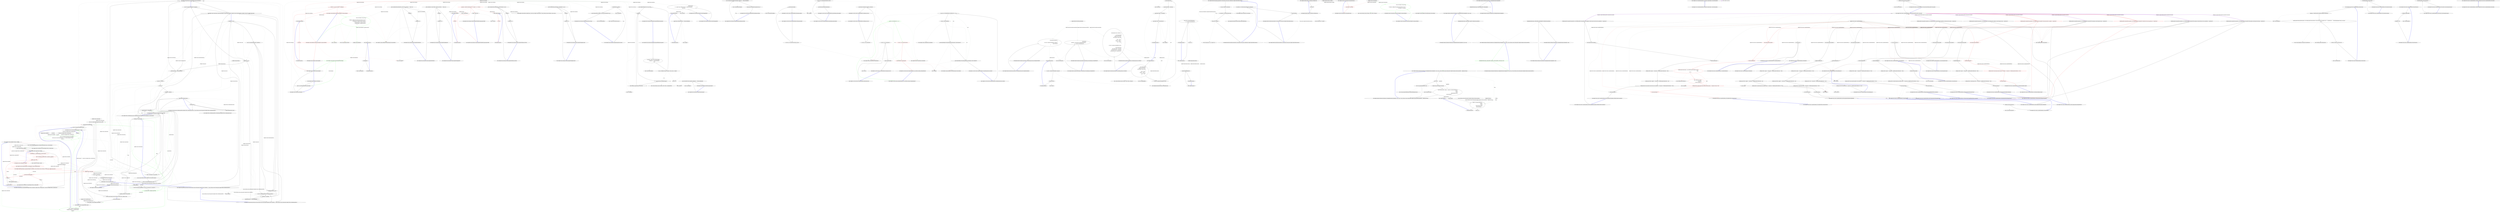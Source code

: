 digraph  {
m0_21 [label="Exit HangFire.Client.JobCreator.CreateJob(HangFire.Client.CreateContext)", span="38-38", cluster="HangFire.Client.JobCreator.CreateJob(HangFire.Client.CreateContext)", file="EnqueuedState.feature.cs"];
m0_13 [label="initialState == null", span="55-55", cluster="HangFire.Client.CreateContext.CreateContext(HangFire.Storage.IStorageConnection, HangFire.States.IStateMachineFactory, HangFire.Common.Job, HangFire.States.State)", file="EnqueuedState.feature.cs"];
m0_24 [label="String.IsNullOrWhiteSpace(name)", span="98-98", cluster="HangFire.Client.CreateContext.SetJobParameter(string, object)", file="EnqueuedState.feature.cs"];
m0_65 [label="filters.Reverse()", span="117-117", cluster="HangFire.Client.JobCreator.InvokeExceptionFilters(HangFire.Filters.ClientExceptionContext, System.Collections.Generic.IEnumerable<HangFire.Filters.IClientExceptionFilter>)", file="EnqueuedState.feature.cs"];
m0_66 [label="filter.OnClientException(context)", span="119-119", cluster="HangFire.Client.JobCreator.InvokeExceptionFilters(HangFire.Filters.ClientExceptionContext, System.Collections.Generic.IEnumerable<HangFire.Filters.IClientExceptionFilter>)", file="EnqueuedState.feature.cs"];
m0_67 [label="Exit HangFire.Client.JobCreator.InvokeExceptionFilters(HangFire.Filters.ClientExceptionContext, System.Collections.Generic.IEnumerable<HangFire.Filters.IClientExceptionFilter>)", span="114-114", cluster="HangFire.Client.JobCreator.InvokeExceptionFilters(HangFire.Filters.ClientExceptionContext, System.Collections.Generic.IEnumerable<HangFire.Filters.IClientExceptionFilter>)", file="EnqueuedState.feature.cs"];
m0_0 [label="Entry HangFire.Client.JobCreator.JobCreator()", span="12-12", cluster="HangFire.Client.JobCreator.JobCreator()", file="EnqueuedState.feature.cs"];
m0_1 [label="Current = new JobCreator()", span="14-14", cluster="HangFire.Client.JobCreator.JobCreator()", file="EnqueuedState.feature.cs"];
m0_2 [label="Exit HangFire.Client.JobCreator.JobCreator()", span="12-12", cluster="HangFire.Client.JobCreator.JobCreator()", file="EnqueuedState.feature.cs"];
m0_3 [label="Entry HangFire.Client.JobCreator.JobCreator()", span="20-20", cluster="HangFire.Client.JobCreator.JobCreator()", file="EnqueuedState.feature.cs"];
m0_4 [label="Exit HangFire.Client.JobCreator.JobCreator()", span="20-20", cluster="HangFire.Client.JobCreator.JobCreator()", file="EnqueuedState.feature.cs"];
m0_5 [label="Entry HangFire.Client.JobCreator.JobCreator(System.Collections.Generic.IEnumerable<HangFire.Filters.IClientFilter>, System.Collections.Generic.IEnumerable<HangFire.Filters.IClientExceptionFilter>)", span="27-27", cluster="HangFire.Client.JobCreator.JobCreator(System.Collections.Generic.IEnumerable<HangFire.Filters.IClientFilter>, System.Collections.Generic.IEnumerable<HangFire.Filters.IClientExceptionFilter>)", file="EnqueuedState.feature.cs"];
m0_45 [label="Entry HangFire.Common.JobHelper.FromJson<T>(string)", span="30-30", cluster="HangFire.Common.JobHelper.FromJson<T>(string)", file="EnqueuedState.feature.cs"];
m0_46 [label="Entry System.InvalidOperationException.InvalidOperationException(string, System.Exception)", span="0-0", cluster="System.InvalidOperationException.InvalidOperationException(string, System.Exception)", file="EnqueuedState.feature.cs"];
m0_47 [label="Entry string.Format(string, object)", span="0-0", cluster="string.Format(string, object)", file="EnqueuedState.feature.cs"];
m0_48 [label="Entry HangFire.Client.CreateContext.CreateJob()", span="147-147", cluster="HangFire.Client.CreateContext.CreateJob()", file="EnqueuedState.feature.cs"];
m0_51 [label="_jobWasCreated = true", span="152-152", cluster="HangFire.Client.CreateContext.CreateJob()", color=red, community=0, file="EnqueuedState.feature.cs"];
m0_54 [label="Entry HangFire.States.IStateMachine.CreateInState(HangFire.Common.Job, System.Collections.Generic.IDictionary<string, string>, HangFire.States.State)", span="23-23", cluster="HangFire.States.IStateMachine.CreateInState(HangFire.Common.Job, System.Collections.Generic.IDictionary<string, string>, HangFire.States.State)", color=red, community=0, file="EnqueuedState.feature.cs"];
m0_55 [label="HangFire.Client.CreateContext", span="", cluster="HangFire.Client.JobCreator.InvokeClientFilter(HangFire.Filters.IClientFilter, HangFire.Filters.CreatingContext, System.Func<HangFire.Filters.CreatedContext>)", color=red, community=0, file="EnqueuedState.feature.cs"];
m0_59 [label="filter.OnCreated(postContext)", span="108-108", cluster="HangFire.Client.JobCreator.InvokeClientFilter(HangFire.Filters.IClientFilter, HangFire.Filters.CreatingContext, System.Func<HangFire.Filters.CreatedContext>)", file="EnqueuedState.feature.cs"];
m0_49 [label="var stateMachine = _stateMachineFactory.Create(Connection)", span="149-149", cluster="HangFire.Client.CreateContext.CreateJob()", color=red, community=0, file="EnqueuedState.feature.cs"];
m0_50 [label="JobId = stateMachine.CreateInState(Job, _parameters, InitialState)", span="151-151", cluster="HangFire.Client.CreateContext.CreateJob()", color=red, community=0, file="EnqueuedState.feature.cs"];
m0_52 [label="Exit HangFire.Client.CreateContext.CreateJob()", span="147-147", cluster="HangFire.Client.CreateContext.CreateJob()", color=red, community=0, file="EnqueuedState.feature.cs"];
m0_58 [label="!wasError", span="106-106", cluster="HangFire.Client.JobCreator.InvokeClientFilter(HangFire.Filters.IClientFilter, HangFire.Filters.CreatingContext, System.Func<HangFire.Filters.CreatedContext>)", file="EnqueuedState.feature.cs"];
m0_53 [label="Entry HangFire.States.IStateMachineFactory.Create(HangFire.Storage.IStorageConnection)", span="8-8", cluster="HangFire.States.IStateMachineFactory.Create(HangFire.Storage.IStorageConnection)", color=red, community=0, file="EnqueuedState.feature.cs"];
m0_56 [label="!postContext.ExceptionHandled", span="100-100", cluster="HangFire.Client.JobCreator.InvokeClientFilter(HangFire.Filters.IClientFilter, HangFire.Filters.CreatingContext, System.Func<HangFire.Filters.CreatedContext>)", color=red, community=0, file="EnqueuedState.feature.cs"];
m0_60 [label="return postContext;", span="111-111", cluster="HangFire.Client.JobCreator.InvokeClientFilter(HangFire.Filters.IClientFilter, HangFire.Filters.CreatingContext, System.Func<HangFire.Filters.CreatedContext>)", file="EnqueuedState.feature.cs"];
m0_57 [label="throw;", span="102-102", cluster="HangFire.Client.JobCreator.InvokeClientFilter(HangFire.Filters.IClientFilter, HangFire.Filters.CreatingContext, System.Func<HangFire.Filters.CreatedContext>)", file="EnqueuedState.feature.cs"];
m0_61 [label="Exit HangFire.Client.JobCreator.InvokeClientFilter(HangFire.Filters.IClientFilter, HangFire.Filters.CreatingContext, System.Func<HangFire.Filters.CreatedContext>)", span="74-74", cluster="HangFire.Client.JobCreator.InvokeClientFilter(HangFire.Filters.IClientFilter, HangFire.Filters.CreatingContext, System.Func<HangFire.Filters.CreatedContext>)", file="EnqueuedState.feature.cs"];
m0_68 [label="Entry HangFire.Filters.IClientExceptionFilter.OnClientException(HangFire.Filters.ClientExceptionContext)", span="4-4", cluster="HangFire.Filters.IClientExceptionFilter.OnClientException(HangFire.Filters.ClientExceptionContext)", file="EnqueuedState.feature.cs"];
m0_31 [label="_parameters[name] = serializedValue", span="113-113", cluster="HangFire.Client.CreateContext.SetJobParameter(string, object)", file="EnqueuedState.feature.cs"];
m0_33 [label="Entry Unk.thunk", span="", cluster="Unk.thunk", file="EnqueuedState.feature.cs"];
m0_30 [label="_parameters.Add(name, serializedValue)", span="109-109", cluster="HangFire.Client.CreateContext.SetJobParameter(string, object)", file="EnqueuedState.feature.cs"];
m0_64 [label="Entry HangFire.Filters.IClientFilter.OnCreated(HangFire.Filters.CreatedContext)", span="5-5", cluster="HangFire.Filters.IClientFilter.OnCreated(HangFire.Filters.CreatedContext)", file="EnqueuedState.feature.cs"];
m0_39 [label="String.IsNullOrWhiteSpace(name)", span="131-131", cluster="HangFire.Client.CreateContext.GetJobParameter<T>(string)", file="EnqueuedState.feature.cs"];
m0_32 [label="Exit HangFire.Client.CreateContext.SetJobParameter(string, object)", span="96-96", cluster="HangFire.Client.CreateContext.SetJobParameter(string, object)", file="EnqueuedState.feature.cs"];
m0_34 [label="Entry lambda expression", span="62-66", cluster="lambda expression", file="EnqueuedState.feature.cs"];
m0_22 [label="Entry System.Collections.Generic.Dictionary<TKey, TValue>.Dictionary()", span="0-0", cluster="System.Collections.Generic.Dictionary<TKey, TValue>.Dictionary()", file="EnqueuedState.feature.cs"];
m0_25 [label="throw new ArgumentNullException(''name'');", span="98-98", cluster="HangFire.Client.CreateContext.SetJobParameter(string, object)", file="EnqueuedState.feature.cs"];
m0_26 [label=_jobWasCreated, span="100-100", cluster="HangFire.Client.CreateContext.SetJobParameter(string, object)", file="EnqueuedState.feature.cs"];
m0_27 [label="throw new InvalidOperationException(''Could not set parameter for a created job.'');", span="102-102", cluster="HangFire.Client.CreateContext.SetJobParameter(string, object)", file="EnqueuedState.feature.cs"];
m0_28 [label="var serializedValue = JobHelper.ToJson(value)", span="105-105", cluster="HangFire.Client.CreateContext.SetJobParameter(string, object)", file="EnqueuedState.feature.cs", color=green, community=0];
m0_29 [label="!_parameters.ContainsKey(name)", span="107-107", cluster="HangFire.Client.CreateContext.SetJobParameter(string, object)", file="EnqueuedState.feature.cs"];
m0_14 [label="throw new ArgumentNullException(''initialState'');", span="55-55", cluster="HangFire.Client.CreateContext.CreateContext(HangFire.Storage.IStorageConnection, HangFire.States.IStateMachineFactory, HangFire.Common.Job, HangFire.States.State)", file="EnqueuedState.feature.cs"];
m0_15 [label="_stateMachineFactory = stateMachineFactory", span="57-57", cluster="HangFire.Client.CreateContext.CreateContext(HangFire.Storage.IStorageConnection, HangFire.States.IStateMachineFactory, HangFire.Common.Job, HangFire.States.State)", file="EnqueuedState.feature.cs"];
m0_17 [label="Job = job", span="60-60", cluster="HangFire.Client.CreateContext.CreateContext(HangFire.Storage.IStorageConnection, HangFire.States.IStateMachineFactory, HangFire.Common.Job, HangFire.States.State)", file="EnqueuedState.feature.cs"];
m0_16 [label="Connection = connection", span="59-59", cluster="HangFire.Client.CreateContext.CreateContext(HangFire.Storage.IStorageConnection, HangFire.States.IStateMachineFactory, HangFire.Common.Job, HangFire.States.State)", file="EnqueuedState.feature.cs"];
m0_18 [label="InitialState = initialState", span="61-61", cluster="HangFire.Client.CreateContext.CreateContext(HangFire.Storage.IStorageConnection, HangFire.States.IStateMachineFactory, HangFire.Common.Job, HangFire.States.State)", file="EnqueuedState.feature.cs"];
m0_19 [label="Items = new Dictionary<string, object>()", span="63-63", cluster="HangFire.Client.CreateContext.CreateContext(HangFire.Storage.IStorageConnection, HangFire.States.IStateMachineFactory, HangFire.Common.Job, HangFire.States.State)", file="EnqueuedState.feature.cs"];
m0_20 [label="Exit HangFire.Client.CreateContext.CreateContext(HangFire.Storage.IStorageConnection, HangFire.States.IStateMachineFactory, HangFire.Common.Job, HangFire.States.State)", span="46-46", cluster="HangFire.Client.CreateContext.CreateContext(HangFire.Storage.IStorageConnection, HangFire.States.IStateMachineFactory, HangFire.Common.Job, HangFire.States.State)", file="EnqueuedState.feature.cs"];
m0_6 [label="clientFilters == null", span="31-31", cluster="HangFire.Client.JobCreator.JobCreator(System.Collections.Generic.IEnumerable<HangFire.Filters.IClientFilter>, System.Collections.Generic.IEnumerable<HangFire.Filters.IClientExceptionFilter>)", file="EnqueuedState.feature.cs"];
m0_7 [label="throw new ArgumentNullException(''clientFilters'');", span="31-31", cluster="HangFire.Client.JobCreator.JobCreator(System.Collections.Generic.IEnumerable<HangFire.Filters.IClientFilter>, System.Collections.Generic.IEnumerable<HangFire.Filters.IClientExceptionFilter>)", file="EnqueuedState.feature.cs"];
m0_9 [label="throw new ArgumentNullException(''clientExceptionFilters'');", span="32-32", cluster="HangFire.Client.JobCreator.JobCreator(System.Collections.Generic.IEnumerable<HangFire.Filters.IClientFilter>, System.Collections.Generic.IEnumerable<HangFire.Filters.IClientExceptionFilter>)", file="EnqueuedState.feature.cs"];
m0_11 [label="_clientExceptionFilters = clientExceptionFilters", span="35-35", cluster="HangFire.Client.JobCreator.JobCreator(System.Collections.Generic.IEnumerable<HangFire.Filters.IClientFilter>, System.Collections.Generic.IEnumerable<HangFire.Filters.IClientExceptionFilter>)", file="EnqueuedState.feature.cs"];
m0_8 [label="clientExceptionFilters == null", span="32-32", cluster="HangFire.Client.JobCreator.JobCreator(System.Collections.Generic.IEnumerable<HangFire.Filters.IClientFilter>, System.Collections.Generic.IEnumerable<HangFire.Filters.IClientExceptionFilter>)", file="EnqueuedState.feature.cs"];
m0_10 [label="_clientFilters = clientFilters", span="34-34", cluster="HangFire.Client.JobCreator.JobCreator(System.Collections.Generic.IEnumerable<HangFire.Filters.IClientFilter>, System.Collections.Generic.IEnumerable<HangFire.Filters.IClientExceptionFilter>)", file="EnqueuedState.feature.cs"];
m0_12 [label="Exit HangFire.Client.JobCreator.JobCreator(System.Collections.Generic.IEnumerable<HangFire.Filters.IClientFilter>, System.Collections.Generic.IEnumerable<HangFire.Filters.IClientExceptionFilter>)", span="27-27", cluster="HangFire.Client.JobCreator.JobCreator(System.Collections.Generic.IEnumerable<HangFire.Filters.IClientFilter>, System.Collections.Generic.IEnumerable<HangFire.Filters.IClientExceptionFilter>)", file="EnqueuedState.feature.cs"];
m0_36 [label="return new CreatedContext(createContext, false, null);", span="65-65", cluster="lambda expression", file="EnqueuedState.feature.cs"];
m0_62 [label="Entry HangFire.Filters.IClientFilter.OnCreating(HangFire.Filters.CreatingContext)", span="4-4", cluster="HangFire.Filters.IClientFilter.OnCreating(HangFire.Filters.CreatingContext)", file="EnqueuedState.feature.cs"];
m0_42 [label=Exception, span="139-139", cluster="HangFire.Client.CreateContext.GetJobParameter<T>(string)", file="EnqueuedState.feature.cs"];
m0_35 [label="Entry HangFire.Common.JobHelper.ToJson(object)", span="23-23", cluster="HangFire.Common.JobHelper.ToJson(object)", file="EnqueuedState.feature.cs"];
m0_43 [label="throw new InvalidOperationException(String.Format(\r\n                    ''Could not get a value of the job parameter `{0}`. See inner exception for details.'',\r\n                    name), ex);", span="141-143", cluster="HangFire.Client.CreateContext.GetJobParameter<T>(string)", file="EnqueuedState.feature.cs", color=green, community=0];
m0_40 [label="throw new ArgumentNullException(''name'');", span="131-131", cluster="HangFire.Client.CreateContext.GetJobParameter<T>(string)", file="EnqueuedState.feature.cs"];
m0_37 [label="Entry System.Collections.Generic.IDictionary<TKey, TValue>.Add(TKey, TValue)", span="0-0", cluster="System.Collections.Generic.IDictionary<TKey, TValue>.Add(TKey, TValue)", file="EnqueuedState.feature.cs"];
m0_41 [label="return _parameters.ContainsKey(name)\r\n                    ? JobHelper.FromJson<T>(_parameters[name])\r\n                    : default(T);", span="135-137", cluster="HangFire.Client.CreateContext.GetJobParameter<T>(string)", file="EnqueuedState.feature.cs", color=green, community=0];
m0_44 [label="Exit HangFire.Client.CreateContext.GetJobParameter<T>(string)", span="129-129", cluster="HangFire.Client.CreateContext.GetJobParameter<T>(string)", file="EnqueuedState.feature.cs"];
m0_23 [label="Entry HangFire.Filters.ClientExceptionContext.ClientExceptionContext(HangFire.Client.CreateContext, System.Exception)", span="8-8", cluster="HangFire.Filters.ClientExceptionContext.ClientExceptionContext(HangFire.Client.CreateContext, System.Exception)", file="EnqueuedState.feature.cs"];
m0_38 [label="Entry HangFire.Client.ClientJobDescriptor.Create()", span="52-52", cluster="HangFire.Client.ClientJobDescriptor.Create()", file="EnqueuedState.feature.cs"];
m0_63 [label="Entry System.Func<TResult>.Invoke()", span="0-0", cluster="System.Func<TResult>.Invoke()", file="EnqueuedState.feature.cs"];
m0_69 [label="HangFire.Client.JobCreator", span="", file="EnqueuedState.feature.cs"];
m0_70 [label="HangFire.Client.ClientJobDescriptor", span="", file="EnqueuedState.feature.cs"];
m0_71 [label="HangFire.Client.CreateContext", span="", file="EnqueuedState.feature.cs"];
m0_72 [label=preContext, span="", file="EnqueuedState.feature.cs"];
m0_73 [label="System.Func<HangFire.Filters.CreatedContext>", span="", file="EnqueuedState.feature.cs"];
m0_74 [label="HangFire.Filters.IClientFilter", span="", file="EnqueuedState.feature.cs"];
m2_5 [label="_stateMock = new Mock<JobState>(''SomeReason'')", span="30-30", cluster="HangFire.Tests.ClientSteps.WhenICreateAJob()", file="FailedState.cs", color=red, community=0];
m2_0 [label="Entry HangFire.Tests.ClientSteps.GivenAClient()", span="21-21", cluster="HangFire.Tests.ClientSteps.GivenAClient()", file="FailedState.cs"];
m2_3 [label="Entry HangFire.Client.JobClient.JobClient(IRedisClientsManager)", span="13-13", cluster="HangFire.Client.JobClient.JobClient(IRedisClientsManager)", color=green, community=0, file="FailedState.cs"];
m2_1 [label="_client = new JobClient(RedisFactory.BasicManager)", span="23-23", cluster="HangFire.Tests.ClientSteps.GivenAClient()", file="FailedState.cs"];
m2_2 [label="Exit HangFire.Tests.ClientSteps.GivenAClient()", span="21-21", cluster="HangFire.Tests.ClientSteps.GivenAClient()", file="FailedState.cs"];
m2_4 [label="Entry HangFire.Tests.ClientSteps.WhenICreateAJob()", span="28-28", cluster="HangFire.Tests.ClientSteps.WhenICreateAJob()", file="FailedState.cs"];
m2_49 [label="Entry HangFire.Client.JobClient.CreateJob(string, System.Type, HangFire.States.JobState, System.Collections.Generic.IDictionary<string, string>)", span="33-33", cluster="HangFire.Client.JobClient.CreateJob(string, System.Type, HangFire.States.JobState, System.Collections.Generic.IDictionary<string, string>)", file="FailedState.cs"];
m2_85 [label="Entry Unk.Apply", span="", cluster="Unk.Apply", file="FailedState.cs"];
m2_64 [label="Entry Unk.GetAllEntriesFromHash", span="", cluster="Unk.GetAllEntriesFromHash", file="FailedState.cs"];
m2_26 [label="Entry Unk.ToDictionary", span="", cluster="Unk.ToDictionary", file="FailedState.cs"];
m2_59 [label="Entry Unk.IsTrue", span="", cluster="Unk.IsTrue", file="FailedState.cs"];
m2_60 [label="Entry HangFire.Tests.ClientSteps.ThenItHasTheFollowingParameters(Table)", span="107-107", cluster="HangFire.Tests.ClientSteps.ThenItHasTheFollowingParameters(Table)", file="FailedState.cs"];
m2_61 [label="var job = Redis.Client.GetAllEntriesFromHash(''hangfire:job:'' + JobSteps.DefaultJobId)", span="109-109", cluster="HangFire.Tests.ClientSteps.ThenItHasTheFollowingParameters(Table)", file="FailedState.cs"];
m2_62 [label="DictionaryAssert.ContainsFollowingItems(table, job)", span="110-110", cluster="HangFire.Tests.ClientSteps.ThenItHasTheFollowingParameters(Table)", file="FailedState.cs"];
m2_63 [label="Exit HangFire.Tests.ClientSteps.ThenItHasTheFollowingParameters(Table)", span="107-107", cluster="HangFire.Tests.ClientSteps.ThenItHasTheFollowingParameters(Table)", file="FailedState.cs"];
m2_22 [label="Entry HangFire.Tests.ClientSteps.WhenICreateAJobWithTheFollowingArguments(Table)", span="42-42", cluster="HangFire.Tests.ClientSteps.WhenICreateAJobWithTheFollowingArguments(Table)", file="FailedState.cs"];
m2_23 [label="_arguments = table.Rows.ToDictionary(x => x[''Name''], x => x[''Value''])", span="44-44", cluster="HangFire.Tests.ClientSteps.WhenICreateAJobWithTheFollowingArguments(Table)", color=red, community=0, file="FailedState.cs"];
m2_24 [label="When(''I create a job'')", span="45-45", cluster="HangFire.Tests.ClientSteps.WhenICreateAJobWithTheFollowingArguments(Table)", file="FailedState.cs"];
m2_25 [label="Exit HangFire.Tests.ClientSteps.WhenICreateAJobWithTheFollowingArguments(Table)", span="42-42", cluster="HangFire.Tests.ClientSteps.WhenICreateAJobWithTheFollowingArguments(Table)", file="FailedState.cs"];
m2_10 [label="Entry HangFire.Common.JobHelper.ToStringTimestamp(System.DateTime)", span="46-46", cluster="HangFire.Common.JobHelper.ToStringTimestamp(System.DateTime)", file="FailedState.cs"];
m2_77 [label="Entry System.Collections.Generic.Dictionary<TKey, TValue>.ContainsKey(TKey)", span="0-0", cluster="System.Collections.Generic.Dictionary<TKey, TValue>.ContainsKey(TKey)", file="FailedState.cs"];
m2_75 [label="Entry Unk.>", span="", cluster="Unk.>", file="FailedState.cs"];
m2_50 [label="Entry HangFire.Tests.ClientSteps.WhenICreateAJobWithTheIncorrectType()", span="88-88", cluster="HangFire.Tests.ClientSteps.WhenICreateAJobWithTheIncorrectType()", file="FailedState.cs"];
m2_51 [label="_client.CreateJob(JobSteps.DefaultJobId, typeof(ClientSteps), null, null)", span="92-92", cluster="HangFire.Tests.ClientSteps.WhenICreateAJobWithTheIncorrectType()", file="FailedState.cs"];
m2_52 [label=Exception, span="94-94", cluster="HangFire.Tests.ClientSteps.WhenICreateAJobWithTheIncorrectType()", file="FailedState.cs"];
m2_53 [label="_exception = ex", span="96-96", cluster="HangFire.Tests.ClientSteps.WhenICreateAJobWithTheIncorrectType()", file="FailedState.cs"];
m2_54 [label="Exit HangFire.Tests.ClientSteps.WhenICreateAJobWithTheIncorrectType()", span="88-88", cluster="HangFire.Tests.ClientSteps.WhenICreateAJobWithTheIncorrectType()", file="FailedState.cs"];
m2_86 [label="Entry HangFire.Tests.ClientSteps.ThenAnExceptionIsThrown(string)", span="138-138", cluster="HangFire.Tests.ClientSteps.ThenAnExceptionIsThrown(string)", file="FailedState.cs"];
m2_87 [label="Assert.IsNotNull(_exception)", span="140-140", cluster="HangFire.Tests.ClientSteps.ThenAnExceptionIsThrown(string)", file="FailedState.cs"];
m2_88 [label="Assert.IsInstanceOfType(_exception, Type.GetType(exceptionType, true))", span="141-141", cluster="HangFire.Tests.ClientSteps.ThenAnExceptionIsThrown(string)", file="FailedState.cs"];
m2_89 [label="Exit HangFire.Tests.ClientSteps.ThenAnExceptionIsThrown(string)", span="138-138", cluster="HangFire.Tests.ClientSteps.ThenAnExceptionIsThrown(string)", file="FailedState.cs"];
m2_76 [label="Entry Unk.AreEqual", span="", cluster="Unk.AreEqual", file="FailedState.cs"];
m2_21 [label="Entry Unk.GetProperties", span="", cluster="Unk.GetProperties", file="FailedState.cs"];
m2_13 [label="HangFire.States.FailedState", span="", cluster="System.Collections.Generic.Dictionary<TKey, TValue>.Dictionary()", file="FailedState.cs"];
m2_27 [label="Entry Unk.When", span="", cluster="Unk.When", file="FailedState.cs"];
m2_66 [label="Entry HangFire.Tests.ClientSteps.ThenTheJobContainsAllOfTheAboveArguments()", span="114-114", cluster="HangFire.Tests.ClientSteps.ThenTheJobContainsAllOfTheAboveArguments()", file="FailedState.cs"];
m2_67 [label="var argsJson = Redis.Client.GetValueFromHash(\r\n                ''hangfire:job:'' + JobSteps.DefaultJobId,\r\n                ''Args'')", span="116-118", cluster="HangFire.Tests.ClientSteps.ThenTheJobContainsAllOfTheAboveArguments()", file="FailedState.cs"];
m2_68 [label="var args = JobHelper.FromJson<Dictionary<string, string>>(argsJson)", span="119-119", cluster="HangFire.Tests.ClientSteps.ThenTheJobContainsAllOfTheAboveArguments()", file="FailedState.cs"];
m2_69 [label="Assert.AreEqual(_arguments.Count, args.Count)", span="121-121", cluster="HangFire.Tests.ClientSteps.ThenTheJobContainsAllOfTheAboveArguments()", file="FailedState.cs"];
m2_71 [label="Assert.IsTrue(args.ContainsKey(pair.Key))", span="124-124", cluster="HangFire.Tests.ClientSteps.ThenTheJobContainsAllOfTheAboveArguments()", file="FailedState.cs"];
m2_70 [label=_arguments, span="122-122", cluster="HangFire.Tests.ClientSteps.ThenTheJobContainsAllOfTheAboveArguments()", file="FailedState.cs"];
m2_72 [label="Assert.AreEqual(_arguments[pair.Key], pair.Value)", span="125-125", cluster="HangFire.Tests.ClientSteps.ThenTheJobContainsAllOfTheAboveArguments()", file="FailedState.cs"];
m2_73 [label="Exit HangFire.Tests.ClientSteps.ThenTheJobContainsAllOfTheAboveArguments()", span="114-114", cluster="HangFire.Tests.ClientSteps.ThenTheJobContainsAllOfTheAboveArguments()", file="FailedState.cs"];
m2_55 [label="Entry HangFire.Tests.ClientSteps.ThenTheStorageContainsIt()", span="101-101", cluster="HangFire.Tests.ClientSteps.ThenTheStorageContainsIt()", file="FailedState.cs"];
m2_56 [label="Assert.IsTrue(Redis.Client.ContainsKey(''hangfire:job:'' + JobSteps.DefaultJobId))", span="103-103", cluster="HangFire.Tests.ClientSteps.ThenTheStorageContainsIt()", file="FailedState.cs"];
m2_57 [label="Exit HangFire.Tests.ClientSteps.ThenTheStorageContainsIt()", span="101-101", cluster="HangFire.Tests.ClientSteps.ThenTheStorageContainsIt()", file="FailedState.cs"];
m2_11 [label="Entry System.Exception.GetType()", span="0-0", cluster="System.Exception.GetType()", file="FailedState.cs"];
m2_92 [label="Entry Unk.IsInstanceOfType", span="", cluster="Unk.IsInstanceOfType", file="FailedState.cs"];
m2_6 [label="Entry HangFire.States.FailedState.GetProperties(HangFire.Common.JobMethod)", span="37-37", cluster="HangFire.States.FailedState.GetProperties(HangFire.Common.JobMethod)", color=red, community=0, file="FailedState.cs"];
m2_7 [label="return new Dictionary<string, string>\r\n                {\r\n                    { ''FailedAt'', JobHelper.ToStringTimestamp(DateTime.UtcNow) },\r\n                    { ''ExceptionType'', Exception.GetType().FullName },\r\n                    { ''ExceptionMessage'', Exception.Message },\r\n                    { ''ExceptionDetails'', Exception.ToString() }\r\n                };", span="39-45", cluster="HangFire.States.FailedState.GetProperties(HangFire.Common.JobMethod)", file="FailedState.cs", color=green, community=0];
m2_8 [label="Exit HangFire.States.FailedState.GetProperties(HangFire.Common.JobMethod)", span="37-37", cluster="HangFire.States.FailedState.GetProperties(HangFire.Common.JobMethod)", color=red, community=0, file="FailedState.cs"];
m2_9 [label="Exit HangFire.Tests.ClientSteps.WhenICreateAJob()", span="28-28", cluster="HangFire.Tests.ClientSteps.WhenICreateAJob()", file="FailedState.cs"];
m2_39 [label="Entry HangFire.Tests.ClientSteps.WhenICreateAJobWithNullType()", span="62-62", cluster="HangFire.Tests.ClientSteps.WhenICreateAJobWithNullType()", file="FailedState.cs"];
m2_40 [label="_client.CreateJob(JobSteps.DefaultJobId, null, new Mock<JobState>(''1'').Object, null)", span="66-66", cluster="HangFire.Tests.ClientSteps.WhenICreateAJobWithNullType()", file="FailedState.cs"];
m2_41 [label=Exception, span="68-68", cluster="HangFire.Tests.ClientSteps.WhenICreateAJobWithNullType()", file="FailedState.cs"];
m2_42 [label="_exception = ex", span="70-70", cluster="HangFire.Tests.ClientSteps.WhenICreateAJobWithNullType()", file="FailedState.cs"];
m2_43 [label="Exit HangFire.Tests.ClientSteps.WhenICreateAJobWithNullType()", span="62-62", cluster="HangFire.Tests.ClientSteps.WhenICreateAJobWithNullType()", file="FailedState.cs"];
m2_91 [label="Entry System.Type.GetType(string, bool)", span="0-0", cluster="System.Type.GetType(string, bool)", file="FailedState.cs"];
m2_82 [label="Entry lambda expression", span="133-133", cluster="lambda expression", file="FailedState.cs"];
m2_15 [label="Entry lambda expression", span="31-31", cluster="lambda expression", file="FailedState.cs"];
m2_18 [label="Entry lambda expression", span="32-32", cluster="lambda expression", file="FailedState.cs"];
m2_16 [label="x.StateName", span="31-31", cluster="lambda expression", color=red, community=0, file="FailedState.cs"];
m2_17 [label="Exit lambda expression", span="31-31", cluster="lambda expression", file="FailedState.cs"];
m2_19 [label="x.GetProperties()", span="32-32", cluster="lambda expression", file="FailedState.cs"];
m2_20 [label="Exit lambda expression", span="32-32", cluster="lambda expression", file="FailedState.cs"];
m2_28 [label="Entry lambda expression", span="44-44", cluster="lambda expression", file="FailedState.cs"];
m2_31 [label="Entry lambda expression", span="44-44", cluster="lambda expression", file="FailedState.cs"];
m2_29 [label="x[''Name'']", span="44-44", cluster="lambda expression", color=red, community=0, file="FailedState.cs"];
m2_30 [label="Exit lambda expression", span="44-44", cluster="lambda expression", file="FailedState.cs"];
m2_32 [label="x[''Value'']", span="44-44", cluster="lambda expression", color=red, community=0, file="FailedState.cs"];
m2_33 [label="Exit lambda expression", span="44-44", cluster="lambda expression", file="FailedState.cs"];
m2_83 [label="x.Apply(It.IsAny<IRedisTransaction>(), JobSteps.DefaultJobId)", span="133-133", cluster="lambda expression", file="FailedState.cs"];
m2_84 [label="Exit lambda expression", span="133-133", cluster="lambda expression", file="FailedState.cs"];
m2_90 [label="Entry Unk.IsNotNull", span="", cluster="Unk.IsNotNull", file="FailedState.cs"];
m2_44 [label="Entry HangFire.Tests.ClientSteps.WhenICreateAJobWithAnEmptyState()", span="75-75", cluster="HangFire.Tests.ClientSteps.WhenICreateAJobWithAnEmptyState()", file="FailedState.cs"];
m2_45 [label="_client.CreateJob(JobSteps.DefaultJobId, typeof(TestJob), null, null)", span="79-79", cluster="HangFire.Tests.ClientSteps.WhenICreateAJobWithAnEmptyState()", file="FailedState.cs"];
m2_46 [label=Exception, span="81-81", cluster="HangFire.Tests.ClientSteps.WhenICreateAJobWithAnEmptyState()", file="FailedState.cs"];
m2_47 [label="_exception = ex", span="83-83", cluster="HangFire.Tests.ClientSteps.WhenICreateAJobWithAnEmptyState()", file="FailedState.cs"];
m2_48 [label="Exit HangFire.Tests.ClientSteps.WhenICreateAJobWithAnEmptyState()", span="75-75", cluster="HangFire.Tests.ClientSteps.WhenICreateAJobWithAnEmptyState()", file="FailedState.cs"];
m2_74 [label="Entry Unk.GetValueFromHash", span="", cluster="Unk.GetValueFromHash", file="FailedState.cs"];
m2_12 [label="Entry Unk.Returns", span="", cluster="Unk.Returns", file="FailedState.cs"];
m2_65 [label="Entry Unk.ContainsFollowingItems", span="", cluster="Unk.ContainsFollowingItems", file="FailedState.cs"];
m2_14 [label="Entry Unk.CreateJob", span="", cluster="Unk.CreateJob", file="FailedState.cs"];
m2_81 [label="Entry Unk.Verify", span="", cluster="Unk.Verify", file="FailedState.cs"];
m2_78 [label="Entry HangFire.Tests.ClientSteps.ThenTheGivenStateWasAppliedToIt()", span="130-130", cluster="HangFire.Tests.ClientSteps.ThenTheGivenStateWasAppliedToIt()", file="FailedState.cs"];
m2_79 [label="_stateMock.Verify(\r\n                x => x.Apply(It.IsAny<IRedisTransaction>(), JobSteps.DefaultJobId), \r\n                Times.Once)", span="132-134", cluster="HangFire.Tests.ClientSteps.ThenTheGivenStateWasAppliedToIt()", file="FailedState.cs"];
m2_80 [label="Exit HangFire.Tests.ClientSteps.ThenTheGivenStateWasAppliedToIt()", span="130-130", cluster="HangFire.Tests.ClientSteps.ThenTheGivenStateWasAppliedToIt()", file="FailedState.cs"];
m2_34 [label="Entry HangFire.Tests.ClientSteps.WhenICreateAJobWithAnEmptyId()", span="49-49", cluster="HangFire.Tests.ClientSteps.WhenICreateAJobWithAnEmptyId()", file="FailedState.cs"];
m2_35 [label="_client.CreateJob(null, typeof (TestJob), new Mock<JobState>(''1'').Object, null)", span="53-53", cluster="HangFire.Tests.ClientSteps.WhenICreateAJobWithAnEmptyId()", file="FailedState.cs"];
m2_36 [label=Exception, span="55-55", cluster="HangFire.Tests.ClientSteps.WhenICreateAJobWithAnEmptyId()", file="FailedState.cs"];
m2_37 [label="_exception = ex", span="57-57", cluster="HangFire.Tests.ClientSteps.WhenICreateAJobWithAnEmptyId()", file="FailedState.cs"];
m2_38 [label="Exit HangFire.Tests.ClientSteps.WhenICreateAJobWithAnEmptyId()", span="49-49", cluster="HangFire.Tests.ClientSteps.WhenICreateAJobWithAnEmptyId()", file="FailedState.cs"];
m2_58 [label="Entry Unk.ContainsKey", span="", cluster="Unk.ContainsKey", file="FailedState.cs"];
m2_93 [label="HangFire.Tests.ClientSteps", span="", file="FailedState.cs"];
m3_11 [label="Entry HangFire.States.SucceededState.SerializeData()", span="39-39", cluster="HangFire.States.SucceededState.SerializeData()", file="FailedStateFacts.cs"];
m3_6 [label="Entry HangFire.Core.Tests.States.ScheduledStateFacts.Ctor_SetsTheCorrectData_WhenDateIsPassed()", span="18-18", cluster="HangFire.Core.Tests.States.ScheduledStateFacts.Ctor_SetsTheCorrectData_WhenDateIsPassed()", file="FailedStateFacts.cs"];
m3_7 [label="var date = new DateTime(2012, 12, 12)", span="20-20", cluster="HangFire.Core.Tests.States.ScheduledStateFacts.Ctor_SetsTheCorrectData_WhenDateIsPassed()", color=green, community=0, file="FailedStateFacts.cs"];
m3_8 [label="var state = new ScheduledState(date)", span="21-21", cluster="HangFire.Core.Tests.States.ScheduledStateFacts.Ctor_SetsTheCorrectData_WhenDateIsPassed()", color=red, community=0, file="FailedStateFacts.cs"];
m3_9 [label="Assert.Equal(date, state.EnqueueAt)", span="22-22", cluster="HangFire.Core.Tests.States.ScheduledStateFacts.Ctor_SetsTheCorrectData_WhenDateIsPassed()", color=red, community=0, file="FailedStateFacts.cs"];
m3_10 [label="Exit HangFire.Core.Tests.States.ScheduledStateFacts.Ctor_SetsTheCorrectData_WhenDateIsPassed()", span="18-18", cluster="HangFire.Core.Tests.States.ScheduledStateFacts.Ctor_SetsTheCorrectData_WhenDateIsPassed()", file="FailedStateFacts.cs"];
m3_13 [label="Entry HangFire.Core.Tests.States.SucceededStateFacts.IsFinal_ReturnsTrue()", span="26-26", cluster="HangFire.Core.Tests.States.SucceededStateFacts.IsFinal_ReturnsTrue()", file="FailedStateFacts.cs"];
m3_14 [label="var state = new SucceededState()", span="28-28", cluster="HangFire.Core.Tests.States.SucceededStateFacts.IsFinal_ReturnsTrue()", file="FailedStateFacts.cs"];
m3_15 [label="Assert.True(state.IsFinal)", span="29-29", cluster="HangFire.Core.Tests.States.SucceededStateFacts.IsFinal_ReturnsTrue()", file="FailedStateFacts.cs"];
m3_16 [label="Exit HangFire.Core.Tests.States.SucceededStateFacts.IsFinal_ReturnsTrue()", span="26-26", cluster="HangFire.Core.Tests.States.SucceededStateFacts.IsFinal_ReturnsTrue()", file="FailedStateFacts.cs"];
m3_4 [label="Entry HangFire.States.SucceededState.SucceededState()", span="27-27", cluster="HangFire.States.SucceededState.SucceededState()", file="FailedStateFacts.cs"];
m3_17 [label="Entry Unk.True", span="", cluster="Unk.True", file="FailedStateFacts.cs"];
m3_0 [label="Entry HangFire.Core.Tests.States.SucceededStateFacts.StateName_IsCorrect()", span="9-9", cluster="HangFire.Core.Tests.States.SucceededStateFacts.StateName_IsCorrect()", file="FailedStateFacts.cs"];
m3_1 [label="var state = new SucceededState()", span="11-11", cluster="HangFire.Core.Tests.States.SucceededStateFacts.StateName_IsCorrect()", file="FailedStateFacts.cs"];
m3_2 [label="Assert.Equal(SucceededState.StateName, state.Name)", span="12-12", cluster="HangFire.Core.Tests.States.SucceededStateFacts.StateName_IsCorrect()", file="FailedStateFacts.cs"];
m3_3 [label="Exit HangFire.Core.Tests.States.SucceededStateFacts.StateName_IsCorrect()", span="9-9", cluster="HangFire.Core.Tests.States.SucceededStateFacts.StateName_IsCorrect()", file="FailedStateFacts.cs"];
m3_35 [label="Entry HangFire.Core.Tests.States.ScheduledStateFacts.IgnoreExceptions_ReturnsFalse()", span="53-53", cluster="HangFire.Core.Tests.States.ScheduledStateFacts.IgnoreExceptions_ReturnsFalse()", file="FailedStateFacts.cs"];
m3_36 [label="var state = new ScheduledState(DateTime.UtcNow)", span="55-55", cluster="HangFire.Core.Tests.States.ScheduledStateFacts.IgnoreExceptions_ReturnsFalse()", file="FailedStateFacts.cs"];
m3_37 [label="Assert.False(state.IgnoreJobLoadException)", span="56-56", cluster="HangFire.Core.Tests.States.ScheduledStateFacts.IgnoreExceptions_ReturnsFalse()", file="FailedStateFacts.cs"];
m3_38 [label="Exit HangFire.Core.Tests.States.ScheduledStateFacts.IgnoreExceptions_ReturnsFalse()", span="53-53", cluster="HangFire.Core.Tests.States.ScheduledStateFacts.IgnoreExceptions_ReturnsFalse()", file="FailedStateFacts.cs"];
m3_34 [label="Entry Unk.False", span="", cluster="Unk.False", file="FailedStateFacts.cs"];
m3_5 [label="Entry Unk.Equal", span="", cluster="Unk.Equal", file="FailedStateFacts.cs"];
m3_28 [label="Entry HangFire.States.ScheduledState.SerializeData()", span="46-46", cluster="HangFire.States.ScheduledState.SerializeData()", file="FailedStateFacts.cs"];
m3_30 [label="Entry HangFire.Core.Tests.States.ScheduledStateFacts.IsFinal_ReturnsFalse()", span="45-45", cluster="HangFire.Core.Tests.States.ScheduledStateFacts.IsFinal_ReturnsFalse()", file="FailedStateFacts.cs"];
m3_31 [label="var state = new ScheduledState(DateTime.UtcNow)", span="47-47", cluster="HangFire.Core.Tests.States.ScheduledStateFacts.IsFinal_ReturnsFalse()", file="FailedStateFacts.cs"];
m3_32 [label="Assert.False(state.IsFinal)", span="49-49", cluster="HangFire.Core.Tests.States.ScheduledStateFacts.IsFinal_ReturnsFalse()", file="FailedStateFacts.cs"];
m3_33 [label="Exit HangFire.Core.Tests.States.ScheduledStateFacts.IsFinal_ReturnsFalse()", span="45-45", cluster="HangFire.Core.Tests.States.ScheduledStateFacts.IsFinal_ReturnsFalse()", file="FailedStateFacts.cs"];
m3_22 [label="Entry HangFire.Core.Tests.States.ScheduledStateFacts.SerializeData_ReturnsCorrectData()", span="34-34", cluster="HangFire.Core.Tests.States.ScheduledStateFacts.SerializeData_ReturnsCorrectData()", file="FailedStateFacts.cs"];
m3_23 [label="var state = new ScheduledState(new DateTime(2012, 12, 12))", span="36-36", cluster="HangFire.Core.Tests.States.ScheduledStateFacts.SerializeData_ReturnsCorrectData()", file="FailedStateFacts.cs"];
m3_24 [label="var data = state.SerializeData()", span="38-38", cluster="HangFire.Core.Tests.States.ScheduledStateFacts.SerializeData_ReturnsCorrectData()", file="FailedStateFacts.cs"];
m3_25 [label="Assert.Equal(JobHelper.ToStringTimestamp(state.EnqueueAt), data[''EnqueueAt''])", span="40-40", cluster="HangFire.Core.Tests.States.ScheduledStateFacts.SerializeData_ReturnsCorrectData()", file="FailedStateFacts.cs"];
m3_26 [label="Assert.Equal(JobHelper.ToStringTimestamp(state.ScheduledAt), data[''ScheduledAt''])", span="41-41", cluster="HangFire.Core.Tests.States.ScheduledStateFacts.SerializeData_ReturnsCorrectData()", file="FailedStateFacts.cs"];
m3_27 [label="Exit HangFire.Core.Tests.States.ScheduledStateFacts.SerializeData_ReturnsCorrectData()", span="34-34", cluster="HangFire.Core.Tests.States.ScheduledStateFacts.SerializeData_ReturnsCorrectData()", file="FailedStateFacts.cs"];
m3_12 [label="Entry HangFire.Common.JobHelper.ToStringTimestamp(System.DateTime)", span="50-50", cluster="HangFire.Common.JobHelper.ToStringTimestamp(System.DateTime)", file="FailedStateFacts.cs"];
m4_34 [label="Entry Unk.NotNull", span="", cluster="Unk.NotNull", file="JobClientTests.cs"];
m4_12 [label="Entry HangFire.Redis.Tests.RedisConnectionFacts.GetStateData_ReturnsNull_WhenJobDoesNotExist()", span="18-18", cluster="HangFire.Redis.Tests.RedisConnectionFacts.GetStateData_ReturnsNull_WhenJobDoesNotExist()", file="JobClientTests.cs"];
m4_13 [label="UseConnection(connection =>\r\n            {\r\n                var result = connection.GetStateData(''random-id'');\r\n                Assert.Null(result);\r\n            })", span="20-24", cluster="HangFire.Redis.Tests.RedisConnectionFacts.GetStateData_ReturnsNull_WhenJobDoesNotExist()", file="JobClientTests.cs"];
m4_14 [label="Exit HangFire.Redis.Tests.RedisConnectionFacts.GetStateData_ReturnsNull_WhenJobDoesNotExist()", span="18-18", cluster="HangFire.Redis.Tests.RedisConnectionFacts.GetStateData_ReturnsNull_WhenJobDoesNotExist()", file="JobClientTests.cs"];
m4_32 [label="Entry System.Collections.Generic.Dictionary<TKey, TValue>.Dictionary()", span="0-0", cluster="System.Collections.Generic.Dictionary<TKey, TValue>.Dictionary()", file="JobClientTests.cs"];
m4_7 [label="Entry Unk.>", span="", cluster="Unk.>", file="JobClientTests.cs"];
m4_23 [label="Entry Unk.UseConnections", span="", cluster="Unk.UseConnections", file="JobClientTests.cs"];
m4_36 [label="Entry HangFire.Redis.Tests.RedisConnectionFacts.UseConnections(System.Action<IRedisClient, HangFire.Redis.RedisConnection>)", span="50-50", cluster="HangFire.Redis.Tests.RedisConnectionFacts.UseConnections(System.Action<IRedisClient, HangFire.Redis.RedisConnection>)", file="JobClientTests.cs"];
m4_37 [label="var redis = RedisUtils.CreateClient()", span="52-52", cluster="HangFire.Redis.Tests.RedisConnectionFacts.UseConnections(System.Action<IRedisClient, HangFire.Redis.RedisConnection>)", file="JobClientTests.cs"];
m4_39 [label="action(redis, connection)", span="55-55", cluster="HangFire.Redis.Tests.RedisConnectionFacts.UseConnections(System.Action<IRedisClient, HangFire.Redis.RedisConnection>)", file="JobClientTests.cs"];
m4_38 [label="var connection = new RedisConnection(redis)", span="53-53", cluster="HangFire.Redis.Tests.RedisConnectionFacts.UseConnections(System.Action<IRedisClient, HangFire.Redis.RedisConnection>)", file="JobClientTests.cs"];
m4_40 [label="Exit HangFire.Redis.Tests.RedisConnectionFacts.UseConnections(System.Action<IRedisClient, HangFire.Redis.RedisConnection>)", span="50-50", cluster="HangFire.Redis.Tests.RedisConnectionFacts.UseConnections(System.Action<IRedisClient, HangFire.Redis.RedisConnection>)", file="JobClientTests.cs"];
m4_43 [label="Entry System.Action<T1, T2>.Invoke(T1, T2)", span="0-0", cluster="System.Action<T1, T2>.Invoke(T1, T2)", file="JobClientTests.cs"];
m4_33 [label="Entry Unk.SetRangeInHash", span="", cluster="Unk.SetRangeInHash", file="JobClientTests.cs"];
m4_3 [label="Entry Unk.UseConnection", span="", cluster="Unk.UseConnection", file="JobClientTests.cs"];
m4_19 [label="Entry Unk.Null", span="", cluster="Unk.Null", file="JobClientTests.cs"];
m4_48 [label="Entry System.Action<T>.Invoke(T)", span="0-0", cluster="System.Action<T>.Invoke(T)", file="JobClientTests.cs"];
m4_11 [label="Entry HangFire.Redis.RedisConnection.GetStateData(string)", span="205-205", cluster="HangFire.Redis.RedisConnection.GetStateData(string)", file="JobClientTests.cs"];
m4_0 [label="Entry HangFire.Redis.Tests.RedisConnectionFacts.GetStateData_ThrowsAnException_WhenJobIdIsNull()", span="10-10", cluster="HangFire.Redis.Tests.RedisConnectionFacts.GetStateData_ThrowsAnException_WhenJobIdIsNull()", file="JobClientTests.cs"];
m4_1 [label="UseConnection(\r\n                connection => Assert.Throws<ArgumentNullException>(\r\n                    () => connection.GetStateData(null)))", span="12-14", cluster="HangFire.Redis.Tests.RedisConnectionFacts.GetStateData_ThrowsAnException_WhenJobIdIsNull()", file="JobClientTests.cs"];
m4_2 [label="Exit HangFire.Redis.Tests.RedisConnectionFacts.GetStateData_ThrowsAnException_WhenJobIdIsNull()", span="10-10", cluster="HangFire.Redis.Tests.RedisConnectionFacts.GetStateData_ThrowsAnException_WhenJobIdIsNull()", file="JobClientTests.cs"];
m4_35 [label="Entry Unk.Equal", span="", cluster="Unk.Equal", file="JobClientTests.cs"];
m4_44 [label="Entry HangFire.Redis.Tests.RedisConnectionFacts.UseConnection(System.Action<HangFire.Redis.RedisConnection>)", span="59-59", cluster="HangFire.Redis.Tests.RedisConnectionFacts.UseConnection(System.Action<HangFire.Redis.RedisConnection>)", file="JobClientTests.cs"];
m4_45 [label="var connection = new RedisConnection(RedisUtils.CreateClient())", span="61-61", cluster="HangFire.Redis.Tests.RedisConnectionFacts.UseConnection(System.Action<HangFire.Redis.RedisConnection>)", file="JobClientTests.cs"];
m4_46 [label="action(connection)", span="63-63", cluster="HangFire.Redis.Tests.RedisConnectionFacts.UseConnection(System.Action<HangFire.Redis.RedisConnection>)", file="JobClientTests.cs"];
m4_47 [label="Exit HangFire.Redis.Tests.RedisConnectionFacts.UseConnection(System.Action<HangFire.Redis.RedisConnection>)", span="59-59", cluster="HangFire.Redis.Tests.RedisConnectionFacts.UseConnection(System.Action<HangFire.Redis.RedisConnection>)", file="JobClientTests.cs"];
m4_24 [label="Entry lambda expression", span="30-47", cluster="lambda expression", file="JobClientTests.cs"];
m4_4 [label="Entry lambda expression", span="13-14", cluster="lambda expression", file="JobClientTests.cs"];
m4_5 [label="Assert.Throws<ArgumentNullException>(\r\n                    () => connection.GetStateData(null))", span="13-14", cluster="lambda expression", file="JobClientTests.cs"];
m4_9 [label="connection.GetStateData(null)", span="14-14", cluster="lambda expression", file="JobClientTests.cs"];
m4_6 [label="Exit lambda expression", span="13-14", cluster="lambda expression", file="JobClientTests.cs"];
m4_8 [label="Entry lambda expression", span="14-14", cluster="lambda expression", file="JobClientTests.cs"];
m4_10 [label="Exit lambda expression", span="14-14", cluster="lambda expression", file="JobClientTests.cs"];
m4_15 [label="Entry lambda expression", span="20-24", cluster="lambda expression", file="JobClientTests.cs"];
m4_16 [label="var result = connection.GetStateData(''random-id'')", span="22-22", cluster="lambda expression", file="JobClientTests.cs"];
m4_17 [label="Assert.Null(result)", span="23-23", cluster="lambda expression", file="JobClientTests.cs"];
m4_18 [label="Exit lambda expression", span="20-24", cluster="lambda expression", file="JobClientTests.cs"];
m4_25 [label="redis.SetRangeInHash(\r\n                    ''hangfire:job:my-job:state'',\r\n                    new Dictionary<string, string>\r\n                    {\r\n                        { ''State'', ''Name'' },\r\n                        { ''Reason'', ''Reason'' },\r\n                        { ''Key'', ''Value'' }\r\n                    })", span="32-39", cluster="lambda expression", file="JobClientTests.cs"];
m4_26 [label="var result = connection.GetStateData(''my-job'')", span="41-41", cluster="lambda expression", file="JobClientTests.cs"];
m4_27 [label="Assert.NotNull(result)", span="43-43", cluster="lambda expression", file="JobClientTests.cs"];
m4_28 [label="Assert.Equal(''Name'', result.Name)", span="44-44", cluster="lambda expression", file="JobClientTests.cs"];
m4_29 [label="Assert.Equal(''Reason'', result.Reason)", span="45-45", cluster="lambda expression", file="JobClientTests.cs"];
m4_30 [label="Assert.Equal(''Value'', result.Data[''Key''])", span="46-46", cluster="lambda expression", file="JobClientTests.cs"];
m4_31 [label="Exit lambda expression", span="30-47", cluster="lambda expression", file="JobClientTests.cs"];
m4_20 [label="Entry HangFire.Redis.Tests.RedisConnectionFacts.GetStateData_ReturnsCorrectResult()", span="28-28", cluster="HangFire.Redis.Tests.RedisConnectionFacts.GetStateData_ReturnsCorrectResult()", file="JobClientTests.cs"];
m4_21 [label="UseConnections((redis, connection) =>\r\n            {\r\n                redis.SetRangeInHash(\r\n                    ''hangfire:job:my-job:state'',\r\n                    new Dictionary<string, string>\r\n                    {\r\n                        { ''State'', ''Name'' },\r\n                        { ''Reason'', ''Reason'' },\r\n                        { ''Key'', ''Value'' }\r\n                    });\r\n\r\n                var result = connection.GetStateData(''my-job'');\r\n\r\n                Assert.NotNull(result);\r\n                Assert.Equal(''Name'', result.Name);\r\n                Assert.Equal(''Reason'', result.Reason);\r\n                Assert.Equal(''Value'', result.Data[''Key'']);\r\n            })", span="30-47", cluster="HangFire.Redis.Tests.RedisConnectionFacts.GetStateData_ReturnsCorrectResult()", file="JobClientTests.cs"];
m4_22 [label="Exit HangFire.Redis.Tests.RedisConnectionFacts.GetStateData_ReturnsCorrectResult()", span="28-28", cluster="HangFire.Redis.Tests.RedisConnectionFacts.GetStateData_ReturnsCorrectResult()", file="JobClientTests.cs"];
m4_41 [label="Entry HangFire.Redis.Tests.RedisUtils.CreateClient()", span="15-15", cluster="HangFire.Redis.Tests.RedisUtils.CreateClient()", file="JobClientTests.cs"];
m4_42 [label="Entry HangFire.Redis.RedisConnection.RedisConnection(IRedisClient)", span="33-33", cluster="HangFire.Redis.RedisConnection.RedisConnection(IRedisClient)", file="JobClientTests.cs"];
m4_49 [label="HangFire.Redis.Tests.RedisConnectionFacts", span="", file="JobClientTests.cs"];
m4_50 [label="HangFire.Redis.RedisConnection", span="", file="JobClientTests.cs"];
m5_0 [label="Entry Hangfire.Dashboard.Pages.LayoutPage.LayoutPage(string)", span="4-4", cluster="Hangfire.Dashboard.Pages.LayoutPage.LayoutPage(string)", file="JobMethodTests.cs"];
m5_1 [label="Title = title", span="6-6", cluster="Hangfire.Dashboard.Pages.LayoutPage.LayoutPage(string)", file="JobMethodTests.cs"];
m5_2 [label="Exit Hangfire.Dashboard.Pages.LayoutPage.LayoutPage(string)", span="4-4", cluster="Hangfire.Dashboard.Pages.LayoutPage.LayoutPage(string)", file="JobMethodTests.cs"];
m5_3 [label="Hangfire.Dashboard.Pages.LayoutPage", span="", file="JobMethodTests.cs"];
m6_0 [label="Entry HangFire.States.ProcessingState.ProcessingState(string)", span="27-27", cluster="HangFire.States.ProcessingState.ProcessingState(string)", file="ProcessingState.cs"];
m6_1 [label="ServerName = serverName", span="29-29", cluster="HangFire.States.ProcessingState.ProcessingState(string)", color=red, community=0, file="ProcessingState.cs"];
m6_2 [label="Exit HangFire.States.ProcessingState.ProcessingState(string)", span="27-27", cluster="HangFire.States.ProcessingState.ProcessingState(string)", file="ProcessingState.cs"];
m6_7 [label="Entry HangFire.Common.JobHelper.ToStringTimestamp(System.DateTime)", span="46-46", cluster="HangFire.Common.JobHelper.ToStringTimestamp(System.DateTime)", file="ProcessingState.cs"];
m6_6 [label="Entry System.Collections.Generic.Dictionary<TKey, TValue>.Dictionary()", span="0-0", cluster="System.Collections.Generic.Dictionary<TKey, TValue>.Dictionary()", file="ProcessingState.cs"];
m6_3 [label="Entry HangFire.States.ProcessingState.GetProperties(HangFire.Common.JobMethod)", span="35-35", cluster="HangFire.States.ProcessingState.GetProperties(HangFire.Common.JobMethod)", file="ProcessingState.cs"];
m6_4 [label="return new Dictionary<string, string>\r\n                {\r\n                    { ''StartedAt'', JobHelper.ToStringTimestamp(DateTime.UtcNow) },\r\n                    { ''ServerName'', ServerName }\r\n                };", span="37-41", cluster="HangFire.States.ProcessingState.GetProperties(HangFire.Common.JobMethod)", color=green, community=0, file="ProcessingState.cs"];
m6_5 [label="Exit HangFire.States.ProcessingState.GetProperties(HangFire.Common.JobMethod)", span="35-35", cluster="HangFire.States.ProcessingState.GetProperties(HangFire.Common.JobMethod)", file="ProcessingState.cs"];
m6_8 [label="HangFire.States.ProcessingState", span="", file="ProcessingState.cs"];
m7_0 [label="Entry Hangfire.Dashboard.DashboardOwinExtensions.MapHangfireDashboard(IAppBuilder)", span="42-42", cluster="Hangfire.Dashboard.DashboardOwinExtensions.MapHangfireDashboard(IAppBuilder)", file="ProcessingState.feature.cs"];
m7_1 [label="MapHangfireDashboard(app, DefaultDashboardPath, DefaultAppPath)", span="44-44", cluster="Hangfire.Dashboard.DashboardOwinExtensions.MapHangfireDashboard(IAppBuilder)", file="ProcessingState.feature.cs"];
m7_2 [label="Exit Hangfire.Dashboard.DashboardOwinExtensions.MapHangfireDashboard(IAppBuilder)", span="42-42", cluster="Hangfire.Dashboard.DashboardOwinExtensions.MapHangfireDashboard(IAppBuilder)", file="ProcessingState.feature.cs"];
m7_18 [label="Entry System.ArgumentNullException.ArgumentNullException(string)", span="0-0", cluster="System.ArgumentNullException.ArgumentNullException(string)", file="ProcessingState.feature.cs"];
m7_24 [label="Entry Unk.>", span="", cluster="Unk.>", file="ProcessingState.feature.cs"];
m7_7 [label="Entry Hangfire.Dashboard.DashboardOwinExtensions.MapHangfireDashboard(IAppBuilder, string, string, System.Collections.Generic.IEnumerable<Hangfire.Dashboard.IAuthorizationFilter>)", span="89-89", cluster="Hangfire.Dashboard.DashboardOwinExtensions.MapHangfireDashboard(IAppBuilder, string, string, System.Collections.Generic.IEnumerable<Hangfire.Dashboard.IAuthorizationFilter>)", file="ProcessingState.feature.cs"];
m7_10 [label="MapHangfireDashboard(app, dashboardPath, appPath, authorizationFilters, JobStorage.Current)", span="95-95", cluster="Hangfire.Dashboard.DashboardOwinExtensions.MapHangfireDashboard(IAppBuilder, string, string, System.Collections.Generic.IEnumerable<Hangfire.Dashboard.IAuthorizationFilter>)", color=green, community=0, file="ProcessingState.feature.cs"];
m7_11 [label="Exit Hangfire.Dashboard.DashboardOwinExtensions.MapHangfireDashboard(IAppBuilder, string, string, System.Collections.Generic.IEnumerable<Hangfire.Dashboard.IAuthorizationFilter>)", span="89-89", cluster="Hangfire.Dashboard.DashboardOwinExtensions.MapHangfireDashboard(IAppBuilder, string, string, System.Collections.Generic.IEnumerable<Hangfire.Dashboard.IAuthorizationFilter>)", file="ProcessingState.feature.cs"];
m7_20 [label="Entry Unk.Map", span="", cluster="Unk.Map", file="ProcessingState.feature.cs"];
m7_12 [label="Entry Hangfire.Dashboard.DashboardOwinExtensions.MapHangfireDashboard(IAppBuilder, string, string, System.Collections.Generic.IEnumerable<Hangfire.Dashboard.IAuthorizationFilter>, Hangfire.JobStorage)", span="109-109", cluster="Hangfire.Dashboard.DashboardOwinExtensions.MapHangfireDashboard(IAppBuilder, string, string, System.Collections.Generic.IEnumerable<Hangfire.Dashboard.IAuthorizationFilter>, Hangfire.JobStorage)", file="ProcessingState.feature.cs"];
m7_13 [label="app == null", span="116-116", cluster="Hangfire.Dashboard.DashboardOwinExtensions.MapHangfireDashboard(IAppBuilder, string, string, System.Collections.Generic.IEnumerable<Hangfire.Dashboard.IAuthorizationFilter>, Hangfire.JobStorage)", file="ProcessingState.feature.cs"];
m7_15 [label="SignatureConversions.AddConversions(app)", span="118-118", cluster="Hangfire.Dashboard.DashboardOwinExtensions.MapHangfireDashboard(IAppBuilder, string, string, System.Collections.Generic.IEnumerable<Hangfire.Dashboard.IAuthorizationFilter>, Hangfire.JobStorage)", file="ProcessingState.feature.cs"];
m7_16 [label="app.Map(dashboardPath, subApp => subApp.Use<DashboardMiddleware>(\r\n                appPath,\r\n                storage,\r\n                DashboardRoutes.Routes,\r\n                authorizationFilters))", span="120-124", cluster="Hangfire.Dashboard.DashboardOwinExtensions.MapHangfireDashboard(IAppBuilder, string, string, System.Collections.Generic.IEnumerable<Hangfire.Dashboard.IAuthorizationFilter>, Hangfire.JobStorage)", file="ProcessingState.feature.cs"];
m7_14 [label="throw new ArgumentNullException(''app'');", span="116-116", cluster="Hangfire.Dashboard.DashboardOwinExtensions.MapHangfireDashboard(IAppBuilder, string, string, System.Collections.Generic.IEnumerable<Hangfire.Dashboard.IAuthorizationFilter>, Hangfire.JobStorage)", file="ProcessingState.feature.cs"];
m7_17 [label="Exit Hangfire.Dashboard.DashboardOwinExtensions.MapHangfireDashboard(IAppBuilder, string, string, System.Collections.Generic.IEnumerable<Hangfire.Dashboard.IAuthorizationFilter>, Hangfire.JobStorage)", span="109-109", cluster="Hangfire.Dashboard.DashboardOwinExtensions.MapHangfireDashboard(IAppBuilder, string, string, System.Collections.Generic.IEnumerable<Hangfire.Dashboard.IAuthorizationFilter>, Hangfire.JobStorage)", file="ProcessingState.feature.cs"];
m7_4 [label="Entry Hangfire.Dashboard.DashboardOwinExtensions.MapHangfireDashboard(IAppBuilder, string)", span="55-55", cluster="Hangfire.Dashboard.DashboardOwinExtensions.MapHangfireDashboard(IAppBuilder, string)", file="ProcessingState.feature.cs"];
m7_5 [label="MapHangfireDashboard(app, dashboardPath, DefaultAppPath, DefaultAuthorizationFilters)", span="59-59", cluster="Hangfire.Dashboard.DashboardOwinExtensions.MapHangfireDashboard(IAppBuilder, string)", file="ProcessingState.feature.cs"];
m7_6 [label="Exit Hangfire.Dashboard.DashboardOwinExtensions.MapHangfireDashboard(IAppBuilder, string)", span="55-55", cluster="Hangfire.Dashboard.DashboardOwinExtensions.MapHangfireDashboard(IAppBuilder, string)", file="ProcessingState.feature.cs"];
m7_3 [label="Entry Hangfire.Dashboard.DashboardOwinExtensions.MapHangfireDashboard(IAppBuilder, string, string)", span="71-71", cluster="Hangfire.Dashboard.DashboardOwinExtensions.MapHangfireDashboard(IAppBuilder, string, string)", file="ProcessingState.feature.cs"];
m7_8 [label="MapHangfireDashboard(app, dashboardPath, appPath, DefaultAuthorizationFilters)", span="76-76", cluster="Hangfire.Dashboard.DashboardOwinExtensions.MapHangfireDashboard(IAppBuilder, string, string)", file="ProcessingState.feature.cs"];
m7_9 [label="Exit Hangfire.Dashboard.DashboardOwinExtensions.MapHangfireDashboard(IAppBuilder, string, string)", span="71-71", cluster="Hangfire.Dashboard.DashboardOwinExtensions.MapHangfireDashboard(IAppBuilder, string, string)", file="ProcessingState.feature.cs"];
m7_19 [label="Entry Unk.AddConversions", span="", cluster="Unk.AddConversions", file="ProcessingState.feature.cs"];
m7_21 [label="Entry lambda expression", span="120-124", cluster="lambda expression", file="ProcessingState.feature.cs"];
m7_22 [label="subApp.Use<DashboardMiddleware>(\r\n                appPath,\r\n                storage,\r\n                DashboardRoutes.Routes,\r\n                authorizationFilters)", span="120-124", cluster="lambda expression", file="ProcessingState.feature.cs"];
m7_23 [label="Exit lambda expression", span="120-124", cluster="lambda expression", file="ProcessingState.feature.cs"];
m7_25 [label=string, span="", file="ProcessingState.feature.cs"];
m7_26 [label="System.Collections.Generic.IEnumerable<Hangfire.Dashboard.IAuthorizationFilter>", span="", file="ProcessingState.feature.cs"];
m7_27 [label="Hangfire.JobStorage", span="", file="ProcessingState.feature.cs"];
m9_0 [label="Entry Hangfire.Server.IScheduleInstantFactory.GetInstant(CrontabSchedule, System.TimeZoneInfo)", span="25-25", cluster="Hangfire.Server.IScheduleInstantFactory.GetInstant(CrontabSchedule, System.TimeZoneInfo)", file="ScheduledState.cs"];
m9_1 [label="Exit Hangfire.Server.IScheduleInstantFactory.GetInstant(CrontabSchedule, System.TimeZoneInfo)", span="25-25", cluster="Hangfire.Server.IScheduleInstantFactory.GetInstant(CrontabSchedule, System.TimeZoneInfo)", file="ScheduledState.cs"];
m13_26 [label="Entry Unk.OnScenarioStart", span="", cluster="Unk.OnScenarioStart", file="SucceededState.feature.cs"];
m13_30 [label="Entry Unk.CollectScenarioErrors", span="", cluster="Unk.CollectScenarioErrors", file="SucceededState.feature.cs"];
m13_3 [label="Entry HangFire.Tests.States.SucceededStateFeature.TestInitialize()", span="47-47", cluster="HangFire.Tests.States.SucceededStateFeature.TestInitialize()", file="SucceededState.feature.cs"];
m13_18 [label="Exit HangFire.Tests.States.SucceededStateFeature.TestInitialize()", span="47-47", cluster="HangFire.Tests.States.SucceededStateFeature.TestInitialize()", file="SucceededState.feature.cs"];
m13_22 [label="Entry Unk.OnScenarioEnd", span="", cluster="Unk.OnScenarioEnd", file="SucceededState.feature.cs"];
m13_19 [label="Entry HangFire.Tests.States.SucceededStateFeature.ScenarioTearDown()", span="51-51", cluster="HangFire.Tests.States.SucceededStateFeature.ScenarioTearDown()", file="SucceededState.feature.cs"];
m13_20 [label="testRunner.OnScenarioEnd()", span="53-53", cluster="HangFire.Tests.States.SucceededStateFeature.ScenarioTearDown()", file="SucceededState.feature.cs"];
m13_21 [label="Exit HangFire.Tests.States.SucceededStateFeature.ScenarioTearDown()", span="51-51", cluster="HangFire.Tests.States.SucceededStateFeature.ScenarioTearDown()", file="SucceededState.feature.cs"];
m13_27 [label="Entry HangFire.Tests.States.SucceededStateFeature.ScenarioCleanup()", span="61-61", cluster="HangFire.Tests.States.SucceededStateFeature.ScenarioCleanup()", file="SucceededState.feature.cs"];
m13_28 [label="testRunner.CollectScenarioErrors()", span="63-63", cluster="HangFire.Tests.States.SucceededStateFeature.ScenarioCleanup()", file="SucceededState.feature.cs"];
m13_29 [label="Exit HangFire.Tests.States.SucceededStateFeature.ScenarioCleanup()", span="61-61", cluster="HangFire.Tests.States.SucceededStateFeature.ScenarioCleanup()", file="SucceededState.feature.cs"];
m13_95 [label="Entry Unk.And", span="", cluster="Unk.And", file="SucceededState.feature.cs"];
m13_105 [label="Entry HangFire.Tests.States.SucceededStateFeature.AfterUnapplyingItShouldRemoveTheJobFromTheSucceededList()", span="221-221", cluster="HangFire.Tests.States.SucceededStateFeature.AfterUnapplyingItShouldRemoveTheJobFromTheSucceededList()", file="SucceededState.feature.cs"];
m13_106 [label="TechTalk.SpecFlow.ScenarioInfo scenarioInfo = new TechTalk.SpecFlow.ScenarioInfo(''After unapplying it should remove the job from the succeeded list'', ((string[])(null)))", span="223-223", cluster="HangFire.Tests.States.SucceededStateFeature.AfterUnapplyingItShouldRemoveTheJobFromTheSucceededList()", file="SucceededState.feature.cs"];
m13_107 [label="this.ScenarioSetup(scenarioInfo)", span="225-225", cluster="HangFire.Tests.States.SucceededStateFeature.AfterUnapplyingItShouldRemoveTheJobFromTheSucceededList()", file="SucceededState.feature.cs"];
m13_108 [label="this.FeatureBackground()", span="227-227", cluster="HangFire.Tests.States.SucceededStateFeature.AfterUnapplyingItShouldRemoveTheJobFromTheSucceededList()", file="SucceededState.feature.cs"];
m13_109 [label="testRunner.When(''I apply it'', ((string)(null)), ((TechTalk.SpecFlow.Table)(null)), ''When '')", span="229-229", cluster="HangFire.Tests.States.SucceededStateFeature.AfterUnapplyingItShouldRemoveTheJobFromTheSucceededList()", file="SucceededState.feature.cs"];
m13_110 [label="testRunner.And(''after I unapply it'', ((string)(null)), ((TechTalk.SpecFlow.Table)(null)), ''And '')", span="231-231", cluster="HangFire.Tests.States.SucceededStateFeature.AfterUnapplyingItShouldRemoveTheJobFromTheSucceededList()", file="SucceededState.feature.cs"];
m13_111 [label="testRunner.Then(''the job should be removed from the succeeded list'', ((string)(null)), ((TechTalk.SpecFlow.Table)(null)), ''Then '')", span="233-233", cluster="HangFire.Tests.States.SucceededStateFeature.AfterUnapplyingItShouldRemoveTheJobFromTheSucceededList()", file="SucceededState.feature.cs"];
m13_112 [label="this.ScenarioCleanup()", span="235-235", cluster="HangFire.Tests.States.SucceededStateFeature.AfterUnapplyingItShouldRemoveTheJobFromTheSucceededList()", file="SucceededState.feature.cs"];
m13_113 [label="Exit HangFire.Tests.States.SucceededStateFeature.AfterUnapplyingItShouldRemoveTheJobFromTheSucceededList()", span="221-221", cluster="HangFire.Tests.States.SucceededStateFeature.AfterUnapplyingItShouldRemoveTheJobFromTheSucceededList()", file="SucceededState.feature.cs"];
m13_4 [label="Entry HangFire.Tests.States.SucceededStateFeature.FeatureSetup()", span="33-33", cluster="HangFire.Tests.States.SucceededStateFeature.FeatureSetup()", file="SucceededState.feature.cs"];
m13_5 [label="testRunner = TechTalk.SpecFlow.TestRunnerManager.GetTestRunner()", span="35-35", cluster="HangFire.Tests.States.SucceededStateFeature.FeatureSetup()", file="SucceededState.feature.cs"];
m13_6 [label="TechTalk.SpecFlow.FeatureInfo featureInfo = new TechTalk.SpecFlow.FeatureInfo(new System.Globalization.CultureInfo(''en-US''), ''Succeeded state'', '''', ProgrammingLanguage.CSharp, new string[] {\r\n                        ''redis''})", span="36-37", cluster="HangFire.Tests.States.SucceededStateFeature.FeatureSetup()", file="SucceededState.feature.cs"];
m13_7 [label="testRunner.OnFeatureStart(featureInfo)", span="38-38", cluster="HangFire.Tests.States.SucceededStateFeature.FeatureSetup()", file="SucceededState.feature.cs"];
m13_8 [label="Exit HangFire.Tests.States.SucceededStateFeature.FeatureSetup()", span="33-33", cluster="HangFire.Tests.States.SucceededStateFeature.FeatureSetup()", file="SucceededState.feature.cs"];
m13_9 [label="Entry Unk.GetTestRunner", span="", cluster="Unk.GetTestRunner", file="SucceededState.feature.cs"];
m13_13 [label="Entry HangFire.Tests.States.SucceededStateFeature.FeatureTearDown()", span="41-41", cluster="HangFire.Tests.States.SucceededStateFeature.FeatureTearDown()", file="SucceededState.feature.cs"];
m13_14 [label="testRunner.OnFeatureEnd()", span="43-43", cluster="HangFire.Tests.States.SucceededStateFeature.FeatureTearDown()", file="SucceededState.feature.cs"];
m13_15 [label="testRunner = null", span="44-44", cluster="HangFire.Tests.States.SucceededStateFeature.FeatureTearDown()", file="SucceededState.feature.cs"];
m13_16 [label="Exit HangFire.Tests.States.SucceededStateFeature.FeatureTearDown()", span="41-41", cluster="HangFire.Tests.States.SucceededStateFeature.FeatureTearDown()", file="SucceededState.feature.cs"];
m13_31 [label="Entry HangFire.Tests.States.SucceededStateFeature.FeatureBackground()", span="66-66", cluster="HangFire.Tests.States.SucceededStateFeature.FeatureBackground()", file="SucceededState.feature.cs"];
m13_32 [label="testRunner.Given(''a job'', ((string)(null)), ((TechTalk.SpecFlow.Table)(null)), ''Given '')", span="70-70", cluster="HangFire.Tests.States.SucceededStateFeature.FeatureBackground()", file="SucceededState.feature.cs"];
m13_33 [label="testRunner.Given(''the Succeeded state'', ((string)(null)), ((TechTalk.SpecFlow.Table)(null)), ''Given '')", span="72-72", cluster="HangFire.Tests.States.SucceededStateFeature.FeatureBackground()", file="SucceededState.feature.cs"];
m13_34 [label="Exit HangFire.Tests.States.SucceededStateFeature.FeatureBackground()", span="66-66", cluster="HangFire.Tests.States.SucceededStateFeature.FeatureBackground()", file="SucceededState.feature.cs"];
m13_0 [label="Entry HangFire.Tests.States.SucceededStateFeature.SucceededStateFeature()", span="28-28", cluster="HangFire.Tests.States.SucceededStateFeature.SucceededStateFeature()", file="SucceededState.feature.cs"];
m13_1 [label="this.TestInitialize()", span="30-30", cluster="HangFire.Tests.States.SucceededStateFeature.SucceededStateFeature()", file="SucceededState.feature.cs"];
m13_2 [label="Exit HangFire.Tests.States.SucceededStateFeature.SucceededStateFeature()", span="28-28", cluster="HangFire.Tests.States.SucceededStateFeature.SucceededStateFeature()", file="SucceededState.feature.cs"];
m13_117 [label="Entry HangFire.Tests.States.SucceededStateFeature.FixtureData.System.IDisposable.Dispose()", span="248-248", cluster="HangFire.Tests.States.SucceededStateFeature.FixtureData.System.IDisposable.Dispose()", file="SucceededState.feature.cs"];
m13_118 [label="SucceededStateFeature.FeatureTearDown()", span="250-250", cluster="HangFire.Tests.States.SucceededStateFeature.FixtureData.System.IDisposable.Dispose()", file="SucceededState.feature.cs"];
m13_119 [label="Exit HangFire.Tests.States.SucceededStateFeature.FixtureData.System.IDisposable.Dispose()", span="248-248", cluster="HangFire.Tests.States.SucceededStateFeature.FixtureData.System.IDisposable.Dispose()", file="SucceededState.feature.cs"];
m13_11 [label="Entry System.Globalization.CultureInfo.CultureInfo(string)", span="0-0", cluster="System.Globalization.CultureInfo.CultureInfo(string)", file="SucceededState.feature.cs"];
m13_17 [label="Entry Unk.OnFeatureEnd", span="", cluster="Unk.OnFeatureEnd", file="SucceededState.feature.cs"];
m13_50 [label="Entry HangFire.Tests.States.SucceededStateFeature.ItShouldHaveTheCorrectPropertiesSet()", span="104-104", cluster="HangFire.Tests.States.SucceededStateFeature.ItShouldHaveTheCorrectPropertiesSet()", file="SucceededState.feature.cs"];
m13_51 [label="TechTalk.SpecFlow.ScenarioInfo scenarioInfo = new TechTalk.SpecFlow.ScenarioInfo(''It should have the correct properties set'', ((string[])(null)))", span="106-106", cluster="HangFire.Tests.States.SucceededStateFeature.ItShouldHaveTheCorrectPropertiesSet()", color=red, community=0, file="SucceededState.feature.cs"];
m13_52 [label="this.ScenarioSetup(scenarioInfo)", span="108-108", cluster="HangFire.Tests.States.SucceededStateFeature.ItShouldHaveTheCorrectPropertiesSet()", color=red, community=0, file="SucceededState.feature.cs"];
m13_53 [label="this.FeatureBackground()", span="110-110", cluster="HangFire.Tests.States.SucceededStateFeature.ItShouldHaveTheCorrectPropertiesSet()", color=red, community=0, file="SucceededState.feature.cs"];
m13_54 [label="TechTalk.SpecFlow.Table table1 = new TechTalk.SpecFlow.Table(new string[] {\r\n                        ''Name'',\r\n                        ''Value''})", span="112-114", cluster="HangFire.Tests.States.SucceededStateFeature.ItShouldHaveTheCorrectPropertiesSet()", color=red, community=1, file="SucceededState.feature.cs"];
m13_55 [label="table1.AddRow(new string[] {\r\n                        ''SucceededAt'',\r\n                        ''<UtcNow timestamp>''})", span="115-117", cluster="HangFire.Tests.States.SucceededStateFeature.ItShouldHaveTheCorrectPropertiesSet()", color=red, community=1, file="SucceededState.feature.cs"];
m13_56 [label="testRunner.Then(''properties table should contain the following items:'', ((string)(null)), table1, ''Then '')", span="119-119", cluster="HangFire.Tests.States.SucceededStateFeature.ItShouldHaveTheCorrectPropertiesSet()", color=red, community=0, file="SucceededState.feature.cs"];
m13_57 [label="this.ScenarioCleanup()", span="121-121", cluster="HangFire.Tests.States.SucceededStateFeature.ItShouldHaveTheCorrectPropertiesSet()", color=red, community=0, file="SucceededState.feature.cs"];
m13_58 [label="Exit HangFire.Tests.States.SucceededStateFeature.ItShouldHaveTheCorrectPropertiesSet()", span="104-104", cluster="HangFire.Tests.States.SucceededStateFeature.ItShouldHaveTheCorrectPropertiesSet()", file="SucceededState.feature.cs"];
m13_78 [label="Entry HangFire.Tests.States.SucceededStateFeature.AfterApplyingItShouldAddTheJobToTheSucceededList()", span="163-163", cluster="HangFire.Tests.States.SucceededStateFeature.AfterApplyingItShouldAddTheJobToTheSucceededList()", file="SucceededState.feature.cs"];
m13_79 [label="TechTalk.SpecFlow.ScenarioInfo scenarioInfo = new TechTalk.SpecFlow.ScenarioInfo(''After applying it should add the job to the succeeded list'', ((string[])(null)))", span="165-165", cluster="HangFire.Tests.States.SucceededStateFeature.AfterApplyingItShouldAddTheJobToTheSucceededList()", file="SucceededState.feature.cs"];
m13_80 [label="this.ScenarioSetup(scenarioInfo)", span="167-167", cluster="HangFire.Tests.States.SucceededStateFeature.AfterApplyingItShouldAddTheJobToTheSucceededList()", file="SucceededState.feature.cs"];
m13_81 [label="this.FeatureBackground()", span="169-169", cluster="HangFire.Tests.States.SucceededStateFeature.AfterApplyingItShouldAddTheJobToTheSucceededList()", file="SucceededState.feature.cs"];
m13_82 [label="testRunner.When(''I apply it'', ((string)(null)), ((TechTalk.SpecFlow.Table)(null)), ''When '')", span="171-171", cluster="HangFire.Tests.States.SucceededStateFeature.AfterApplyingItShouldAddTheJobToTheSucceededList()", file="SucceededState.feature.cs"];
m13_83 [label="testRunner.Then(''the job should be added to the succeeded list'', ((string)(null)), ((TechTalk.SpecFlow.Table)(null)), ''Then '')", span="173-173", cluster="HangFire.Tests.States.SucceededStateFeature.AfterApplyingItShouldAddTheJobToTheSucceededList()", file="SucceededState.feature.cs"];
m13_84 [label="this.ScenarioCleanup()", span="175-175", cluster="HangFire.Tests.States.SucceededStateFeature.AfterApplyingItShouldAddTheJobToTheSucceededList()", file="SucceededState.feature.cs"];
m13_85 [label="Exit HangFire.Tests.States.SucceededStateFeature.AfterApplyingItShouldAddTheJobToTheSucceededList()", span="163-163", cluster="HangFire.Tests.States.SucceededStateFeature.AfterApplyingItShouldAddTheJobToTheSucceededList()", file="SucceededState.feature.cs"];
m13_69 [label="Entry Unk.When", span="", cluster="Unk.When", file="SucceededState.feature.cs"];
m13_86 [label="Entry HangFire.Tests.States.SucceededStateFeature.AfterUnapplyingItShouldPersistTheJobData()", span="181-181", cluster="HangFire.Tests.States.SucceededStateFeature.AfterUnapplyingItShouldPersistTheJobData()", file="SucceededState.feature.cs"];
m13_87 [label="TechTalk.SpecFlow.ScenarioInfo scenarioInfo = new TechTalk.SpecFlow.ScenarioInfo(''After unapplying it should persist the job data'', ((string[])(null)))", span="183-183", cluster="HangFire.Tests.States.SucceededStateFeature.AfterUnapplyingItShouldPersistTheJobData()", file="SucceededState.feature.cs"];
m13_88 [label="this.ScenarioSetup(scenarioInfo)", span="185-185", cluster="HangFire.Tests.States.SucceededStateFeature.AfterUnapplyingItShouldPersistTheJobData()", file="SucceededState.feature.cs"];
m13_89 [label="this.FeatureBackground()", span="187-187", cluster="HangFire.Tests.States.SucceededStateFeature.AfterUnapplyingItShouldPersistTheJobData()", file="SucceededState.feature.cs"];
m13_90 [label="testRunner.When(''I apply it'', ((string)(null)), ((TechTalk.SpecFlow.Table)(null)), ''When '')", span="189-189", cluster="HangFire.Tests.States.SucceededStateFeature.AfterUnapplyingItShouldPersistTheJobData()", file="SucceededState.feature.cs"];
m13_91 [label="testRunner.And(''after I unapply it'', ((string)(null)), ((TechTalk.SpecFlow.Table)(null)), ''And '')", span="191-191", cluster="HangFire.Tests.States.SucceededStateFeature.AfterUnapplyingItShouldPersistTheJobData()", file="SucceededState.feature.cs"];
m13_92 [label="testRunner.Then(''it should persist the job'', ((string)(null)), ((TechTalk.SpecFlow.Table)(null)), ''Then '')", span="193-193", cluster="HangFire.Tests.States.SucceededStateFeature.AfterUnapplyingItShouldPersistTheJobData()", file="SucceededState.feature.cs"];
m13_93 [label="this.ScenarioCleanup()", span="195-195", cluster="HangFire.Tests.States.SucceededStateFeature.AfterUnapplyingItShouldPersistTheJobData()", file="SucceededState.feature.cs"];
m13_94 [label="Exit HangFire.Tests.States.SucceededStateFeature.AfterUnapplyingItShouldPersistTheJobData()", span="181-181", cluster="HangFire.Tests.States.SucceededStateFeature.AfterUnapplyingItShouldPersistTheJobData()", file="SucceededState.feature.cs"];
m13_96 [label="Entry HangFire.Tests.States.SucceededStateFeature.AfterUnapplyingItShouldChangeTheStats()", span="201-201", cluster="HangFire.Tests.States.SucceededStateFeature.AfterUnapplyingItShouldChangeTheStats()", file="SucceededState.feature.cs"];
m13_97 [label="TechTalk.SpecFlow.ScenarioInfo scenarioInfo = new TechTalk.SpecFlow.ScenarioInfo(''After unapplying it should change the stats'', ((string[])(null)))", span="203-203", cluster="HangFire.Tests.States.SucceededStateFeature.AfterUnapplyingItShouldChangeTheStats()", file="SucceededState.feature.cs"];
m13_98 [label="this.ScenarioSetup(scenarioInfo)", span="205-205", cluster="HangFire.Tests.States.SucceededStateFeature.AfterUnapplyingItShouldChangeTheStats()", file="SucceededState.feature.cs"];
m13_99 [label="this.FeatureBackground()", span="207-207", cluster="HangFire.Tests.States.SucceededStateFeature.AfterUnapplyingItShouldChangeTheStats()", file="SucceededState.feature.cs"];
m13_100 [label="testRunner.When(''I apply it'', ((string)(null)), ((TechTalk.SpecFlow.Table)(null)), ''When '')", span="209-209", cluster="HangFire.Tests.States.SucceededStateFeature.AfterUnapplyingItShouldChangeTheStats()", file="SucceededState.feature.cs"];
m13_101 [label="testRunner.And(''after I unapply it'', ((string)(null)), ((TechTalk.SpecFlow.Table)(null)), ''And '')", span="211-211", cluster="HangFire.Tests.States.SucceededStateFeature.AfterUnapplyingItShouldChangeTheStats()", file="SucceededState.feature.cs"];
m13_102 [label="testRunner.Then(''it should decrease the succeeded counter'', ((string)(null)), ((TechTalk.SpecFlow.Table)(null)), ''Then '')", span="213-213", cluster="HangFire.Tests.States.SucceededStateFeature.AfterUnapplyingItShouldChangeTheStats()", file="SucceededState.feature.cs"];
m13_103 [label="this.ScenarioCleanup()", span="215-215", cluster="HangFire.Tests.States.SucceededStateFeature.AfterUnapplyingItShouldChangeTheStats()", file="SucceededState.feature.cs"];
m13_104 [label="Exit HangFire.Tests.States.SucceededStateFeature.AfterUnapplyingItShouldChangeTheStats()", span="201-201", cluster="HangFire.Tests.States.SucceededStateFeature.AfterUnapplyingItShouldChangeTheStats()", file="SucceededState.feature.cs"];
m13_60 [label="Entry Unk.AddRow", span="", cluster="Unk.AddRow", file="SucceededState.feature.cs"];
m13_61 [label="Entry HangFire.Tests.States.SucceededStateFeature.AfterApplyingItShouldExpireTheJobData()", span="127-127", cluster="HangFire.Tests.States.SucceededStateFeature.AfterApplyingItShouldExpireTheJobData()", file="SucceededState.feature.cs"];
m13_62 [label="TechTalk.SpecFlow.ScenarioInfo scenarioInfo = new TechTalk.SpecFlow.ScenarioInfo(''After applying it should expire the job data'', ((string[])(null)))", span="129-129", cluster="HangFire.Tests.States.SucceededStateFeature.AfterApplyingItShouldExpireTheJobData()", file="SucceededState.feature.cs"];
m13_63 [label="this.ScenarioSetup(scenarioInfo)", span="131-131", cluster="HangFire.Tests.States.SucceededStateFeature.AfterApplyingItShouldExpireTheJobData()", file="SucceededState.feature.cs"];
m13_64 [label="this.FeatureBackground()", span="133-133", cluster="HangFire.Tests.States.SucceededStateFeature.AfterApplyingItShouldExpireTheJobData()", file="SucceededState.feature.cs"];
m13_65 [label="testRunner.When(''I apply it'', ((string)(null)), ((TechTalk.SpecFlow.Table)(null)), ''When '')", span="135-135", cluster="HangFire.Tests.States.SucceededStateFeature.AfterApplyingItShouldExpireTheJobData()", file="SucceededState.feature.cs"];
m13_66 [label="testRunner.Then(''it should expire the job'', ((string)(null)), ((TechTalk.SpecFlow.Table)(null)), ''Then '')", span="137-137", cluster="HangFire.Tests.States.SucceededStateFeature.AfterApplyingItShouldExpireTheJobData()", file="SucceededState.feature.cs"];
m13_67 [label="this.ScenarioCleanup()", span="139-139", cluster="HangFire.Tests.States.SucceededStateFeature.AfterApplyingItShouldExpireTheJobData()", file="SucceededState.feature.cs"];
m13_68 [label="Exit HangFire.Tests.States.SucceededStateFeature.AfterApplyingItShouldExpireTheJobData()", span="127-127", cluster="HangFire.Tests.States.SucceededStateFeature.AfterApplyingItShouldExpireTheJobData()", file="SucceededState.feature.cs"];
m13_41 [label="Entry HangFire.Tests.States.SucceededStateFeature.StateNameShouldBeSucceeded()", span="88-88", cluster="HangFire.Tests.States.SucceededStateFeature.StateNameShouldBeSucceeded()", file="SucceededState.feature.cs"];
m13_42 [label="TechTalk.SpecFlow.ScenarioInfo scenarioInfo = new TechTalk.SpecFlow.ScenarioInfo(''State name should be \'Succeeded\''', ((string[])(null)))", span="90-90", cluster="HangFire.Tests.States.SucceededStateFeature.StateNameShouldBeSucceeded()", color=red, community=0, file="SucceededState.feature.cs"];
m13_43 [label="this.ScenarioSetup(scenarioInfo)", span="92-92", cluster="HangFire.Tests.States.SucceededStateFeature.StateNameShouldBeSucceeded()", color=red, community=0, file="SucceededState.feature.cs"];
m13_44 [label="this.FeatureBackground()", span="94-94", cluster="HangFire.Tests.States.SucceededStateFeature.StateNameShouldBeSucceeded()", color=red, community=0, file="SucceededState.feature.cs"];
m13_45 [label="testRunner.Then(''the state name should be equal to \'Succeeded\''', ((string)(null)), ((TechTalk.SpecFlow.Table)(null)), ''Then '')", span="96-96", cluster="HangFire.Tests.States.SucceededStateFeature.StateNameShouldBeSucceeded()", color=red, community=0, file="SucceededState.feature.cs"];
m13_46 [label="this.ScenarioCleanup()", span="98-98", cluster="HangFire.Tests.States.SucceededStateFeature.StateNameShouldBeSucceeded()", color=red, community=0, file="SucceededState.feature.cs"];
m13_47 [label="Exit HangFire.Tests.States.SucceededStateFeature.StateNameShouldBeSucceeded()", span="88-88", cluster="HangFire.Tests.States.SucceededStateFeature.StateNameShouldBeSucceeded()", file="SucceededState.feature.cs"];
m13_70 [label="Entry HangFire.Tests.States.SucceededStateFeature.AfterApplyingItShouldChangeTheStats()", span="145-145", cluster="HangFire.Tests.States.SucceededStateFeature.AfterApplyingItShouldChangeTheStats()", file="SucceededState.feature.cs"];
m13_71 [label="TechTalk.SpecFlow.ScenarioInfo scenarioInfo = new TechTalk.SpecFlow.ScenarioInfo(''After applying it should change the stats'', ((string[])(null)))", span="147-147", cluster="HangFire.Tests.States.SucceededStateFeature.AfterApplyingItShouldChangeTheStats()", file="SucceededState.feature.cs"];
m13_72 [label="this.ScenarioSetup(scenarioInfo)", span="149-149", cluster="HangFire.Tests.States.SucceededStateFeature.AfterApplyingItShouldChangeTheStats()", file="SucceededState.feature.cs"];
m13_73 [label="this.FeatureBackground()", span="151-151", cluster="HangFire.Tests.States.SucceededStateFeature.AfterApplyingItShouldChangeTheStats()", file="SucceededState.feature.cs"];
m13_74 [label="testRunner.When(''I apply it'', ((string)(null)), ((TechTalk.SpecFlow.Table)(null)), ''When '')", span="153-153", cluster="HangFire.Tests.States.SucceededStateFeature.AfterApplyingItShouldChangeTheStats()", file="SucceededState.feature.cs"];
m13_75 [label="testRunner.Then(''it should increase the succeeded counter'', ((string)(null)), ((TechTalk.SpecFlow.Table)(null)), ''Then '')", span="155-155", cluster="HangFire.Tests.States.SucceededStateFeature.AfterApplyingItShouldChangeTheStats()", file="SucceededState.feature.cs"];
m13_76 [label="this.ScenarioCleanup()", span="157-157", cluster="HangFire.Tests.States.SucceededStateFeature.AfterApplyingItShouldChangeTheStats()", file="SucceededState.feature.cs"];
m13_77 [label="Exit HangFire.Tests.States.SucceededStateFeature.AfterApplyingItShouldChangeTheStats()", span="145-145", cluster="HangFire.Tests.States.SucceededStateFeature.AfterApplyingItShouldChangeTheStats()", file="SucceededState.feature.cs"];
m13_48 [label="Entry TechTalk.SpecFlow.ScenarioInfo.cstr", span="", cluster="TechTalk.SpecFlow.ScenarioInfo.cstr", file="SucceededState.feature.cs"];
m13_23 [label="Entry HangFire.Tests.States.SucceededStateFeature.ScenarioSetup(TechTalk.SpecFlow.ScenarioInfo)", span="56-56", cluster="HangFire.Tests.States.SucceededStateFeature.ScenarioSetup(TechTalk.SpecFlow.ScenarioInfo)", file="SucceededState.feature.cs"];
m13_24 [label="testRunner.OnScenarioStart(scenarioInfo)", span="58-58", cluster="HangFire.Tests.States.SucceededStateFeature.ScenarioSetup(TechTalk.SpecFlow.ScenarioInfo)", file="SucceededState.feature.cs"];
m13_25 [label="Exit HangFire.Tests.States.SucceededStateFeature.ScenarioSetup(TechTalk.SpecFlow.ScenarioInfo)", span="56-56", cluster="HangFire.Tests.States.SucceededStateFeature.ScenarioSetup(TechTalk.SpecFlow.ScenarioInfo)", file="SucceededState.feature.cs"];
m13_35 [label="Entry Unk.Given", span="", cluster="Unk.Given", file="SucceededState.feature.cs"];
m13_49 [label="Entry Unk.Then", span="", cluster="Unk.Then", file="SucceededState.feature.cs"];
m13_38 [label="Entry HangFire.Tests.States.SucceededStateFeature.System.IDisposable.Dispose()", span="80-80", cluster="HangFire.Tests.States.SucceededStateFeature.System.IDisposable.Dispose()", file="SucceededState.feature.cs"];
m13_39 [label="this.ScenarioTearDown()", span="82-82", cluster="HangFire.Tests.States.SucceededStateFeature.System.IDisposable.Dispose()", file="SucceededState.feature.cs"];
m13_40 [label="Exit HangFire.Tests.States.SucceededStateFeature.System.IDisposable.Dispose()", span="80-80", cluster="HangFire.Tests.States.SucceededStateFeature.System.IDisposable.Dispose()", file="SucceededState.feature.cs"];
m13_10 [label="Entry TechTalk.SpecFlow.FeatureInfo.cstr", span="", cluster="TechTalk.SpecFlow.FeatureInfo.cstr", file="SucceededState.feature.cs"];
m13_59 [label="Entry TechTalk.SpecFlow.Table.cstr", span="", cluster="TechTalk.SpecFlow.Table.cstr", file="SucceededState.feature.cs"];
m13_114 [label="Entry HangFire.Tests.States.SucceededStateFeature.FixtureData.FixtureData()", span="243-243", cluster="HangFire.Tests.States.SucceededStateFeature.FixtureData.FixtureData()", file="SucceededState.feature.cs"];
m13_115 [label="SucceededStateFeature.FeatureSetup()", span="245-245", cluster="HangFire.Tests.States.SucceededStateFeature.FixtureData.FixtureData()", file="SucceededState.feature.cs"];
m13_116 [label="Exit HangFire.Tests.States.SucceededStateFeature.FixtureData.FixtureData()", span="243-243", cluster="HangFire.Tests.States.SucceededStateFeature.FixtureData.FixtureData()", file="SucceededState.feature.cs"];
m13_12 [label="Entry Unk.OnFeatureStart", span="", cluster="Unk.OnFeatureStart", file="SucceededState.feature.cs"];
m13_36 [label="Entry HangFire.Tests.States.SucceededStateFeature.SetFixture(HangFire.Tests.States.SucceededStateFeature.FixtureData)", span="76-76", cluster="HangFire.Tests.States.SucceededStateFeature.SetFixture(HangFire.Tests.States.SucceededStateFeature.FixtureData)", file="SucceededState.feature.cs"];
m13_37 [label="Exit HangFire.Tests.States.SucceededStateFeature.SetFixture(HangFire.Tests.States.SucceededStateFeature.FixtureData)", span="76-76", cluster="HangFire.Tests.States.SucceededStateFeature.SetFixture(HangFire.Tests.States.SucceededStateFeature.FixtureData)", file="SucceededState.feature.cs"];
m13_120 [label="HangFire.Tests.States.SucceededStateFeature", span="", file="SucceededState.feature.cs"];
m0_21 -> m0_14  [key=0, style=bold, color=blue];
m0_13 -> m0_15  [key=0, style=solid];
m0_13 -> m0_14  [key=0, style=solid];
m0_24 -> m0_65  [key=0, style=solid];
m0_24 -> m0_66  [key=1, style=dashed, color=darkseagreen4, label="HangFire.Filters.ClientExceptionContext"];
m0_24 -> m0_26  [key=0, style=solid];
m0_24 -> m0_25  [key=0, style=solid];
m0_24 -> m0_33  [key=2, style=dotted];
m0_65 -> m0_66  [key=0, style=solid];
m0_65 -> m0_67  [key=0, style=solid];
m0_65 -> m0_31  [key=2, style=dotted];
m0_66 -> m0_65  [key=0, style=solid];
m0_66 -> m0_68  [key=2, style=dotted];
m0_67 -> m0_24  [key=0, style=bold, color=blue];
m0_0 -> m0_1  [key=0, style=solid];
m0_0 -> m0_2  [key=1, style=dashed, color=darkseagreen4, label="HangFire.Client.CreateContext"];
m0_0 -> m0_3  [key=1, style=dashed, color=darkseagreen4, label="HangFire.Client.CreateContext"];
m0_0 -> m0_4  [key=1, style=dashed, color=darkseagreen4, label="HangFire.Client.CreateContext"];
m0_1 -> m0_2  [key=0, style=solid];
m0_1 -> m0_3  [key=2, style=dotted];
m0_2 -> m0_3  [key=0, style=solid];
m0_2 -> m0_0  [key=0, style=bold, color=blue];
m0_3 -> m0_4  [key=0, style=solid];
m0_4 -> m0_5  [key=0, style=solid];
m0_4 -> m0_3  [key=0, style=bold, color=blue];
m0_5 -> m0_0  [key=0, style=bold, color=blue];
m0_5 -> m0_6  [key=0, style=solid];
m0_5 -> m0_8  [key=1, style=dashed, color=darkseagreen4, label="System.Collections.Generic.IEnumerable<HangFire.Filters.IClientExceptionFilter>"];
m0_5 -> m0_10  [key=1, style=dashed, color=darkseagreen4, label="System.Collections.Generic.IEnumerable<HangFire.Filters.IClientFilter>"];
m0_5 -> m0_11  [key=1, style=dashed, color=darkseagreen4, label="System.Collections.Generic.IEnumerable<HangFire.Filters.IClientExceptionFilter>"];
m0_45 -> m0_46  [key=0, style=solid];
m0_45 -> m0_47  [key=1, style=dashed, color=darkseagreen4, label="HangFire.Filters.CreatingContext"];
m0_45 -> m0_48  [key=1, style=dashed, color=darkseagreen4, label="HangFire.Filters.CreatingContext"];
m0_45 -> m0_51  [key=1, style=dashed, color=red, label="System.Func<HangFire.Filters.CreatedContext>"];
m0_45 -> m0_54  [key=1, style=dashed, color=red, label="HangFire.Filters.CreatingContext"];
m0_45 -> m0_55  [key=1, style=dashed, color=red, label="HangFire.Filters.IClientFilter"];
m0_45 -> m0_59  [key=1, style=dashed, color=darkseagreen4, label="HangFire.Filters.IClientFilter"];
m0_46 -> m0_47  [key=0, style=solid];
m0_46 -> m0_62  [key=2, style=dotted];
m0_47 -> m0_48  [key=0, style=solid];
m0_47 -> m0_49  [key=0, style=solid, color=red];
m0_48 -> m0_61  [key=0, style=solid];
m0_48 -> m0_39  [key=2, style=dotted];
m0_48 -> m0_49  [key=0, style=solid];
m0_51 -> m0_52  [key=0, style=solid, color=red];
m0_51 -> m0_58  [key=0, style=solid, color=red];
m0_51 -> m0_63  [key=2, style=dotted, color=red];
m0_54 -> m0_55  [key=0, style=solid, color=red];
m0_54 -> m0_39  [key=2, style=dotted, color=red];
m0_54 -> m0_56  [key=1, style=dashed, color=red, label=postContext];
m0_54 -> m0_59  [key=1, style=dashed, color=red, label=postContext];
m0_54 -> m0_60  [key=1, style=dashed, color=red, label=postContext];
m0_55 -> m0_56  [key=0, style=solid, color=red];
m0_55 -> m0_64  [key=2, style=dotted, color=red];
m0_55 -> m0_41  [key=1, style=dashed, color=green, label="HangFire.Client.CreateContext"];
m0_55 -> m0_26  [key=1, style=dashed, color=darkseagreen4, label="HangFire.Client.CreateContext"];
m0_55 -> m0_29  [key=1, style=dashed, color=darkseagreen4, label="HangFire.Client.CreateContext"];
m0_55 -> m0_30  [key=1, style=dashed, color=darkseagreen4, label="HangFire.Client.CreateContext"];
m0_55 -> m0_31  [key=1, style=dashed, color=darkseagreen4, label="HangFire.Client.CreateContext"];
m0_55 -> m0_1  [key=1, style=dashed, color=darkseagreen4, label="HangFire.Client.CreateContext"];
m0_55 -> m0_2  [key=1, style=dashed, color=darkseagreen4, label="HangFire.Client.CreateContext"];
m0_55 -> m0_3  [key=1, style=dashed, color=darkseagreen4, label="HangFire.Client.CreateContext"];
m0_55 -> m0_4  [key=1, style=dashed, color=darkseagreen4, label="HangFire.Client.CreateContext"];
m0_55 -> m0_15  [key=1, style=dashed, color=darkseagreen4, label="HangFire.Client.CreateContext"];
m0_55 -> m0_16  [key=1, style=dashed, color=darkseagreen4, label="HangFire.Client.CreateContext"];
m0_55 -> m0_17  [key=1, style=dashed, color=darkseagreen4, label="HangFire.Client.CreateContext"];
m0_55 -> m0_18  [key=1, style=dashed, color=darkseagreen4, label="HangFire.Client.CreateContext"];
m0_55 -> m0_19  [key=1, style=dashed, color=darkseagreen4, label="HangFire.Client.CreateContext"];
m0_55 -> m0_49  [key=1, style=dashed, color=darkseagreen4, label="HangFire.Client.CreateContext"];
m0_55 -> m0_50  [key=1, style=dashed, color=darkseagreen4, label="HangFire.Client.CreateContext"];
m0_55 -> m0_51  [key=1, style=dashed, color=darkseagreen4, label="HangFire.Client.CreateContext"];
m0_59 -> m0_60  [key=0, style=solid];
m0_59 -> m0_64  [key=2, style=dotted];
m0_49 -> m0_50  [key=0, style=solid, color=red];
m0_49 -> m0_53  [key=2, style=dotted];
m0_50 -> m0_51  [key=0, style=solid, color=red];
m0_50 -> m0_54  [key=2, style=dotted];
m0_52 -> m0_53  [key=0, style=solid, color=red];
m0_52 -> m0_48  [key=0, style=bold, color=blue];
m0_58 -> m0_59  [key=0, style=solid];
m0_58 -> m0_60  [key=0, style=solid];
m0_53 -> m0_54  [key=0, style=solid, color=red];
m0_53 -> m0_58  [key=1, style=dashed, color=red, label=wasError];
m0_56 -> m0_57  [key=0, style=solid, color=red];
m0_56 -> m0_58  [key=0, style=solid, color=red];
m0_60 -> m0_61  [key=0, style=solid];
m0_57 -> m0_61  [key=0, style=solid];
m0_61 -> m0_45  [key=0, style=bold, color=blue];
m0_31 -> m0_32  [key=0, style=solid];
m0_30 -> m0_32  [key=0, style=solid];
m0_30 -> m0_37  [key=2, style=dotted];
m0_39 -> m0_41  [key=0, style=solid, color=green];
m0_39 -> m0_40  [key=0, style=solid];
m0_39 -> m0_33  [key=2, style=dotted];
m0_32 -> m0_23  [key=0, style=bold, color=blue];
m0_34 -> m0_35  [key=0, style=solid];
m0_22 -> m0_25  [key=0, style=solid];
m0_22 -> m0_26  [key=1, style=dashed, color=darkseagreen4, label="HangFire.Client.CreateContext"];
m0_22 -> m0_35  [key=1, style=dashed, color=darkseagreen4, label="HangFire.Client.ClientJobDescriptor"];
m0_22 -> m0_36  [key=1, style=dashed, color=darkseagreen4, label="HangFire.Client.CreateContext"];
m0_22 -> m0_27  [key=1, style=dashed, color=darkseagreen4, label="System.Collections.Generic.IEnumerable<HangFire.Filters.IClientFilter>"];
m0_25 -> m0_26  [key=0, style=solid];
m0_25 -> m0_30  [key=2, style=dotted];
m0_25 -> m0_27  [key=1, style=dashed, color=darkseagreen4, label=preContext];
m0_25 -> m0_43  [key=1, style=dashed, color=darkseagreen4, label=preContext];
m0_25 -> m0_32  [key=0, style=solid];
m0_25 -> m0_21  [key=2, style=dotted];
m0_26 -> m0_27  [key=0, style=solid];
m0_26 -> m0_28  [key=0, style=solid, color=green];
m0_27 -> m0_28  [key=0, style=solid];
m0_27 -> m0_31  [key=2, style=dotted];
m0_27 -> m0_32  [key=2, style=dotted];
m0_27 -> m0_40  [key=1, style=dashed, color=darkseagreen4, label="lambda expression"];
m0_27 -> m0_34  [key=2, style=dotted];
m0_28 -> m0_29  [key=0, style=solid, color=green];
m0_28 -> m0_33  [key=2, style=dotted];
m0_28 -> m0_35  [key=2, style=dotted, color=green];
m0_28 -> m0_30  [key=1, style=dashed, color=green, label=serializedValue];
m0_28 -> m0_31  [key=1, style=dashed, color=green, label=serializedValue];
m0_29 -> m0_22  [key=0, style=bold, color=blue];
m0_29 -> m0_30  [key=0, style=solid];
m0_29 -> m0_31  [key=0, style=solid];
m0_29 -> m0_36  [key=2, style=dotted];
m0_14 -> m0_15  [key=0, style=solid];
m0_14 -> m0_17  [key=1, style=dashed, color=darkseagreen4, label="HangFire.Client.CreateContext"];
m0_14 -> m0_20  [key=0, style=solid];
m0_14 -> m0_21  [key=2, style=dotted];
m0_15 -> m0_16  [key=0, style=solid];
m0_15 -> m0_21  [key=0, style=solid];
m0_15 -> m0_22  [key=2, style=dotted];
m0_17 -> m0_18  [key=0, style=solid];
m0_17 -> m0_23  [key=2, style=dotted];
m0_17 -> m0_19  [key=1, style=dashed, color=darkseagreen4, label=exceptionContext];
m0_16 -> m0_17  [key=0, style=solid];
m0_18 -> m0_19  [key=0, style=solid];
m0_18 -> m0_24  [key=2, style=dotted];
m0_19 -> m0_20  [key=0, style=solid];
m0_19 -> m0_21  [key=0, style=solid];
m0_19 -> m0_22  [key=2, style=dotted];
m0_20 -> m0_21  [key=0, style=solid];
m0_20 -> m0_6  [key=0, style=bold, color=blue];
m0_6 -> m0_15  [key=1, style=dashed, color=darkseagreen4, label="HangFire.States.IStateMachineFactory"];
m0_6 -> m0_16  [key=1, style=dashed, color=darkseagreen4, label="HangFire.Storage.IStorageConnection"];
m0_6 -> m0_17  [key=1, style=dashed, color=darkseagreen4, label="HangFire.Common.Job"];
m0_6 -> m0_18  [key=1, style=dashed, color=darkseagreen4, label="HangFire.States.State"];
m0_6 -> m0_7  [key=0, style=solid];
m0_6 -> m0_9  [key=1, style=dashed, color=darkseagreen4, label="HangFire.States.IStateMachineFactory"];
m0_6 -> m0_11  [key=1, style=dashed, color=darkseagreen4, label="HangFire.Common.Job"];
m0_6 -> m0_13  [key=1, style=dashed, color=darkseagreen4, label="HangFire.States.State"];
m0_6 -> m0_8  [key=0, style=solid];
m0_7 -> m0_8  [key=0, style=solid];
m0_7 -> m0_9  [key=0, style=solid];
m0_7 -> m0_12  [key=0, style=solid];
m0_7 -> m0_13  [key=2, style=dotted];
m0_9 -> m0_10  [key=0, style=solid];
m0_9 -> m0_11  [key=0, style=solid];
m0_9 -> m0_12  [key=0, style=solid];
m0_9 -> m0_13  [key=2, style=dotted];
m0_11 -> m0_13  [key=0, style=solid];
m0_11 -> m0_12  [key=0, style=solid];
m0_8 -> m0_20  [key=0, style=solid];
m0_8 -> m0_21  [key=2, style=dotted];
m0_8 -> m0_9  [key=0, style=solid];
m0_8 -> m0_10  [key=0, style=solid];
m0_10 -> m0_20  [key=0, style=solid];
m0_10 -> m0_21  [key=2, style=dotted];
m0_10 -> m0_11  [key=0, style=solid];
m0_12 -> m0_20  [key=0, style=solid];
m0_12 -> m0_21  [key=2, style=dotted];
m0_12 -> m0_5  [key=0, style=bold, color=blue];
m0_36 -> m0_37  [key=0, style=solid];
m0_36 -> m0_39  [key=2, style=dotted];
m0_42 -> m0_43  [key=0, style=solid, color=green];
m0_35 -> m0_36  [key=0, style=solid];
m0_35 -> m0_38  [key=2, style=dotted];
m0_43 -> m0_44  [key=0, style=solid, color=green];
m0_43 -> m0_45  [key=2, style=dotted];
m0_43 -> m0_46  [key=2, style=dotted, color=green];
m0_43 -> m0_47  [key=2, style=dotted, color=green];
m0_40 -> m0_41  [key=0, style=solid];
m0_40 -> m0_27  [key=1, style=dashed, color=darkseagreen4, label="System.Func<HangFire.Filters.CreatedContext>"];
m0_40 -> m0_43  [key=1, style=dashed, color=darkseagreen4, label="System.Func<HangFire.Filters.CreatedContext>"];
m0_40 -> m0_44  [key=0, style=solid];
m0_40 -> m0_21  [key=2, style=dotted];
m0_37 -> m0_34  [key=0, style=bold, color=blue];
m0_41 -> m0_40  [key=0, style=bold, color=blue];
m0_41 -> m0_44  [key=0, style=solid, color=green];
m0_41 -> m0_36  [key=2, style=dotted, color=green];
m0_41 -> m0_45  [key=2, style=dotted, color=green];
m0_44 -> m0_42  [key=0, style=bold, color=blue];
m0_44 -> m0_38  [key=0, style=bold, color=blue];
m0_23 -> m0_28  [key=1, style=dashed, color=green, label=object];
m0_23 -> m0_24  [key=0, style=solid];
m0_23 -> m0_29  [key=1, style=dashed, color=darkseagreen4, label=string];
m0_23 -> m0_30  [key=1, style=dashed, color=darkseagreen4, label=string];
m0_23 -> m0_31  [key=1, style=dashed, color=darkseagreen4, label=string];
m0_38 -> m0_41  [key=1, style=dashed, color=green, label=string];
m0_38 -> m0_43  [key=1, style=dashed, color=green, label=string];
m0_38 -> m0_39  [key=0, style=solid];
m0_69 -> m0_10  [key=1, style=dashed, color=darkseagreen4, label="HangFire.Client.JobCreator"];
m0_69 -> m0_11  [key=1, style=dashed, color=darkseagreen4, label="HangFire.Client.JobCreator"];
m0_69 -> m0_15  [key=1, style=dashed, color=darkseagreen4, label="HangFire.Client.JobCreator"];
m0_69 -> m0_18  [key=1, style=dashed, color=darkseagreen4, label="HangFire.Client.JobCreator"];
m0_70 -> m0_35  [key=1, style=dashed, color=darkseagreen4, label="HangFire.Client.ClientJobDescriptor"];
m0_71 -> m0_36  [key=1, style=dashed, color=darkseagreen4, label="HangFire.Client.CreateContext"];
m0_72 -> m0_43  [key=1, style=dashed, color=darkseagreen4, label=preContext];
m0_73 -> m0_43  [key=1, style=dashed, color=darkseagreen4, label="System.Func<HangFire.Filters.CreatedContext>"];
m0_74 -> m0_43  [key=1, style=dashed, color=darkseagreen4, label="HangFire.Filters.IClientFilter"];
m2_5 -> m2_6  [key=0, style=solid, color=red];
m2_5 -> m2_10  [key=2, style=dotted, color=red];
m2_0 -> m2_3  [key=1, style=dashed, color=green, label="System.Exception"];
m2_0 -> m2_1  [key=0, style=solid];
m2_3 -> m2_4  [key=0, style=solid, color=green];
m2_1 -> m2_3  [key=0, style=solid, color=green];
m2_1 -> m2_2  [key=0, style=solid];
m2_2 -> m2_4  [key=0, style=solid];
m2_2 -> m2_5  [key=2, style=dotted];
m2_2 -> m2_0  [key=0, style=bold, color=blue];
m2_4 -> m2_0  [key=0, style=bold, color=blue];
m2_4 -> m2_5  [key=0, style=solid, color=red];
m2_60 -> m2_61  [key=0, style=solid];
m2_60 -> m2_62  [key=1, style=dashed, color=darkseagreen4, label=Table];
m2_61 -> m2_62  [key=0, style=solid];
m2_61 -> m2_64  [key=2, style=dotted];
m2_62 -> m2_63  [key=0, style=solid];
m2_62 -> m2_65  [key=2, style=dotted];
m2_63 -> m2_60  [key=0, style=bold, color=blue];
m2_22 -> m2_23  [key=0, style=solid, color=red];
m2_23 -> m2_24  [key=0, style=solid, color=red];
m2_23 -> m2_26  [key=2, style=dotted, color=red];
m2_23 -> m2_28  [key=1, style=dashed, color=red, label="lambda expression"];
m2_23 -> m2_31  [key=1, style=dashed, color=red, label="lambda expression"];
m2_24 -> m2_25  [key=0, style=solid];
m2_24 -> m2_27  [key=2, style=dotted];
m2_25 -> m2_22  [key=0, style=bold, color=blue];
m2_50 -> m2_51  [key=0, style=solid];
m2_51 -> m2_52  [key=0, style=solid];
m2_51 -> m2_54  [key=0, style=solid];
m2_51 -> m2_49  [key=2, style=dotted];
m2_52 -> m2_53  [key=0, style=solid];
m2_53 -> m2_54  [key=0, style=solid];
m2_54 -> m2_50  [key=0, style=bold, color=blue];
m2_86 -> m2_87  [key=0, style=solid];
m2_86 -> m2_88  [key=1, style=dashed, color=darkseagreen4, label=string];
m2_87 -> m2_88  [key=0, style=solid];
m2_87 -> m2_90  [key=2, style=dotted];
m2_88 -> m2_89  [key=0, style=solid];
m2_88 -> m2_91  [key=2, style=dotted];
m2_88 -> m2_92  [key=2, style=dotted];
m2_89 -> m2_86  [key=0, style=bold, color=blue];
m2_13 -> m2_3  [key=1, style=dashed, color=green, label="HangFire.States.FailedState"];
m2_13 -> m2_7  [key=1, style=dashed, color=green, label="HangFire.States.FailedState"];
m2_66 -> m2_67  [key=0, style=solid];
m2_67 -> m2_68  [key=0, style=solid];
m2_67 -> m2_74  [key=2, style=dotted];
m2_68 -> m2_69  [key=0, style=solid];
m2_68 -> m2_75  [key=2, style=dotted];
m2_68 -> m2_71  [key=1, style=dashed, color=darkseagreen4, label=args];
m2_69 -> m2_70  [key=0, style=solid];
m2_69 -> m2_76  [key=2, style=dotted];
m2_71 -> m2_72  [key=0, style=solid];
m2_71 -> m2_77  [key=2, style=dotted];
m2_71 -> m2_59  [key=2, style=dotted];
m2_71 -> m2_71  [key=1, style=dashed, color=darkseagreen4, label=pair];
m2_70 -> m2_71  [key=0, style=solid];
m2_70 -> m2_73  [key=0, style=solid];
m2_72 -> m2_70  [key=0, style=solid];
m2_72 -> m2_76  [key=2, style=dotted];
m2_72 -> m2_72  [key=1, style=dashed, color=darkseagreen4, label=pair];
m2_73 -> m2_66  [key=0, style=bold, color=blue];
m2_55 -> m2_56  [key=0, style=solid];
m2_56 -> m2_57  [key=0, style=solid];
m2_56 -> m2_58  [key=2, style=dotted];
m2_56 -> m2_59  [key=2, style=dotted];
m2_57 -> m2_55  [key=0, style=bold, color=blue];
m2_6 -> m2_7  [key=0, style=solid, color=green];
m2_6 -> m2_11  [key=2, style=dotted, color=red];
m2_6 -> m2_12  [key=2, style=dotted, color=red];
m2_6 -> m2_15  [key=1, style=dashed, color=red, label="lambda expression"];
m2_7 -> m2_8  [key=0, style=solid, color=green];
m2_7 -> m2_11  [key=2, style=dotted, color=green];
m2_7 -> m2_13  [key=2, style=dotted, color=green];
m2_7 -> m2_12  [key=2, style=dotted, color=green];
m2_7 -> m2_18  [key=1, style=dashed, color=darkseagreen4, label="lambda expression"];
m2_7 -> m2_10  [key=2, style=dotted, color=green];
m2_8 -> m2_9  [key=0, style=solid, color=red];
m2_8 -> m2_14  [key=2, style=dotted, color=red];
m2_8 -> m2_6  [key=0, style=bold, color=blue];
m2_9 -> m2_4  [key=0, style=bold, color=blue];
m2_39 -> m2_40  [key=0, style=solid];
m2_40 -> m2_41  [key=0, style=solid];
m2_40 -> m2_43  [key=0, style=solid];
m2_40 -> m2_10  [key=2, style=dotted];
m2_40 -> m2_14  [key=2, style=dotted];
m2_41 -> m2_42  [key=0, style=solid];
m2_42 -> m2_43  [key=0, style=solid];
m2_43 -> m2_39  [key=0, style=bold, color=blue];
m2_82 -> m2_83  [key=0, style=solid];
m2_15 -> m2_16  [key=0, style=solid, color=red];
m2_18 -> m2_19  [key=0, style=solid];
m2_16 -> m2_17  [key=0, style=solid, color=red];
m2_17 -> m2_15  [key=0, style=bold, color=blue];
m2_19 -> m2_20  [key=0, style=solid];
m2_19 -> m2_21  [key=2, style=dotted];
m2_20 -> m2_18  [key=0, style=bold, color=blue];
m2_28 -> m2_29  [key=0, style=solid, color=red];
m2_31 -> m2_32  [key=0, style=solid, color=red];
m2_29 -> m2_30  [key=0, style=solid, color=red];
m2_30 -> m2_28  [key=0, style=bold, color=blue];
m2_32 -> m2_33  [key=0, style=solid, color=red];
m2_33 -> m2_31  [key=0, style=bold, color=blue];
m2_83 -> m2_84  [key=0, style=solid];
m2_83 -> m2_75  [key=2, style=dotted];
m2_83 -> m2_85  [key=2, style=dotted];
m2_84 -> m2_82  [key=0, style=bold, color=blue];
m2_44 -> m2_45  [key=0, style=solid];
m2_45 -> m2_46  [key=0, style=solid];
m2_45 -> m2_48  [key=0, style=solid];
m2_45 -> m2_49  [key=2, style=dotted];
m2_46 -> m2_47  [key=0, style=solid];
m2_47 -> m2_48  [key=0, style=solid];
m2_48 -> m2_44  [key=0, style=bold, color=blue];
m2_78 -> m2_79  [key=0, style=solid];
m2_79 -> m2_80  [key=0, style=solid];
m2_79 -> m2_81  [key=2, style=dotted];
m2_79 -> m2_82  [key=1, style=dashed, color=darkseagreen4, label="lambda expression"];
m2_80 -> m2_78  [key=0, style=bold, color=blue];
m2_34 -> m2_35  [key=0, style=solid];
m2_35 -> m2_36  [key=0, style=solid];
m2_35 -> m2_38  [key=0, style=solid];
m2_35 -> m2_10  [key=2, style=dotted];
m2_35 -> m2_14  [key=2, style=dotted];
m2_36 -> m2_37  [key=0, style=solid];
m2_37 -> m2_38  [key=0, style=solid];
m2_38 -> m2_34  [key=0, style=bold, color=blue];
m2_93 -> m2_1  [key=1, style=dashed, color=darkseagreen4, label="HangFire.Tests.ClientSteps"];
m2_93 -> m2_5  [key=1, style=dashed, color=red, label="HangFire.Tests.ClientSteps"];
m2_93 -> m2_6  [key=1, style=dashed, color=red, label="HangFire.Tests.ClientSteps"];
m2_93 -> m2_7  [key=1, style=dashed, color=darkseagreen4, label="HangFire.Tests.ClientSteps"];
m2_93 -> m2_8  [key=1, style=dashed, color=red, label="HangFire.Tests.ClientSteps"];
m2_93 -> m2_23  [key=1, style=dashed, color=red, label="HangFire.Tests.ClientSteps"];
m2_93 -> m2_35  [key=1, style=dashed, color=darkseagreen4, label="HangFire.Tests.ClientSteps"];
m2_93 -> m2_37  [key=1, style=dashed, color=darkseagreen4, label="HangFire.Tests.ClientSteps"];
m2_93 -> m2_40  [key=1, style=dashed, color=darkseagreen4, label="HangFire.Tests.ClientSteps"];
m2_93 -> m2_42  [key=1, style=dashed, color=darkseagreen4, label="HangFire.Tests.ClientSteps"];
m2_93 -> m2_45  [key=1, style=dashed, color=darkseagreen4, label="HangFire.Tests.ClientSteps"];
m2_93 -> m2_47  [key=1, style=dashed, color=darkseagreen4, label="HangFire.Tests.ClientSteps"];
m2_93 -> m2_51  [key=1, style=dashed, color=darkseagreen4, label="HangFire.Tests.ClientSteps"];
m2_93 -> m2_53  [key=1, style=dashed, color=darkseagreen4, label="HangFire.Tests.ClientSteps"];
m2_93 -> m2_69  [key=1, style=dashed, color=darkseagreen4, label="HangFire.Tests.ClientSteps"];
m2_93 -> m2_70  [key=1, style=dashed, color=darkseagreen4, label="HangFire.Tests.ClientSteps"];
m2_93 -> m2_72  [key=1, style=dashed, color=darkseagreen4, label="HangFire.Tests.ClientSteps"];
m2_93 -> m2_79  [key=1, style=dashed, color=darkseagreen4, label="HangFire.Tests.ClientSteps"];
m2_93 -> m2_87  [key=1, style=dashed, color=darkseagreen4, label="HangFire.Tests.ClientSteps"];
m2_93 -> m2_88  [key=1, style=dashed, color=darkseagreen4, label="HangFire.Tests.ClientSteps"];
m3_6 -> m3_7  [key=0, style=solid, color=green];
m3_7 -> m3_8  [key=0, style=solid, color=green];
m3_7 -> m3_4  [key=2, style=dotted, color=red];
m3_7 -> m3_9  [key=1, style=dashed, color=green, label=date];
m3_7 -> m3_11  [key=2, style=dotted, color=green];
m3_8 -> m3_9  [key=0, style=solid, color=red];
m3_8 -> m3_11  [key=2, style=dotted, color=red];
m3_8 -> m3_4  [key=2, style=dotted];
m3_9 -> m3_10  [key=0, style=solid, color=red];
m3_9 -> m3_12  [key=2, style=dotted, color=red];
m3_9 -> m3_5  [key=2, style=dotted, color=red];
m3_10 -> m3_6  [key=0, style=bold, color=blue];
m3_13 -> m3_14  [key=0, style=solid];
m3_14 -> m3_15  [key=0, style=solid];
m3_14 -> m3_4  [key=2, style=dotted];
m3_15 -> m3_16  [key=0, style=solid];
m3_15 -> m3_17  [key=2, style=dotted];
m3_16 -> m3_13  [key=0, style=bold, color=blue];
m3_0 -> m3_1  [key=0, style=solid];
m3_1 -> m3_4  [key=2, style=dotted];
m3_1 -> m3_2  [key=0, style=solid];
m3_2 -> m3_5  [key=2, style=dotted];
m3_2 -> m3_3  [key=0, style=solid];
m3_3 -> m3_0  [key=0, style=bold, color=blue];
m3_35 -> m3_36  [key=0, style=solid];
m3_36 -> m3_4  [key=2, style=dotted];
m3_36 -> m3_37  [key=0, style=solid];
m3_37 -> m3_38  [key=0, style=solid];
m3_37 -> m3_34  [key=2, style=dotted];
m3_38 -> m3_35  [key=0, style=bold, color=blue];
m3_30 -> m3_31  [key=0, style=solid];
m3_31 -> m3_4  [key=2, style=dotted];
m3_31 -> m3_32  [key=0, style=solid];
m3_32 -> m3_33  [key=0, style=solid];
m3_32 -> m3_34  [key=2, style=dotted];
m3_33 -> m3_30  [key=0, style=bold, color=blue];
m3_22 -> m3_23  [key=0, style=solid];
m3_23 -> m3_11  [key=2, style=dotted];
m3_23 -> m3_4  [key=2, style=dotted];
m3_23 -> m3_24  [key=0, style=solid];
m3_23 -> m3_25  [key=1, style=dashed, color=darkseagreen4, label=state];
m3_23 -> m3_26  [key=1, style=dashed, color=darkseagreen4, label=state];
m3_24 -> m3_25  [key=0, style=solid];
m3_24 -> m3_28  [key=2, style=dotted];
m3_24 -> m3_26  [key=1, style=dashed, color=darkseagreen4, label=data];
m3_25 -> m3_5  [key=2, style=dotted];
m3_25 -> m3_26  [key=0, style=solid];
m3_25 -> m3_12  [key=2, style=dotted];
m3_26 -> m3_5  [key=2, style=dotted];
m3_26 -> m3_27  [key=0, style=solid];
m3_26 -> m3_12  [key=2, style=dotted];
m3_27 -> m3_22  [key=0, style=bold, color=blue];
m4_12 -> m4_13  [key=0, style=solid];
m4_13 -> m4_14  [key=0, style=solid];
m4_13 -> m4_3  [key=2, style=dotted];
m4_13 -> m4_15  [key=1, style=dashed, color=darkseagreen4, label="lambda expression"];
m4_14 -> m4_12  [key=0, style=bold, color=blue];
m4_36 -> m4_37  [key=0, style=solid];
m4_36 -> m4_39  [key=1, style=dashed, color=darkseagreen4, label="System.Action<IRedisClient, HangFire.Redis.RedisConnection>"];
m4_37 -> m4_38  [key=0, style=solid];
m4_37 -> m4_41  [key=2, style=dotted];
m4_37 -> m4_39  [key=1, style=dashed, color=darkseagreen4, label=redis];
m4_39 -> m4_40  [key=0, style=solid];
m4_39 -> m4_43  [key=2, style=dotted];
m4_38 -> m4_39  [key=0, style=solid];
m4_38 -> m4_42  [key=2, style=dotted];
m4_40 -> m4_36  [key=0, style=bold, color=blue];
m4_0 -> m4_1  [key=0, style=solid];
m4_1 -> m4_2  [key=0, style=solid];
m4_1 -> m4_3  [key=2, style=dotted];
m4_1 -> m4_4  [key=1, style=dashed, color=darkseagreen4, label="lambda expression"];
m4_2 -> m4_0  [key=0, style=bold, color=blue];
m4_44 -> m4_45  [key=0, style=solid];
m4_44 -> m4_46  [key=1, style=dashed, color=darkseagreen4, label="System.Action<HangFire.Redis.RedisConnection>"];
m4_45 -> m4_46  [key=0, style=solid];
m4_45 -> m4_42  [key=2, style=dotted];
m4_45 -> m4_41  [key=2, style=dotted];
m4_46 -> m4_47  [key=0, style=solid];
m4_46 -> m4_48  [key=2, style=dotted];
m4_47 -> m4_44  [key=0, style=bold, color=blue];
m4_24 -> m4_25  [key=0, style=solid];
m4_24 -> m4_26  [key=1, style=dashed, color=darkseagreen4, label="HangFire.Redis.RedisConnection"];
m4_4 -> m4_5  [key=0, style=solid];
m4_4 -> m4_9  [key=1, style=dashed, color=darkseagreen4, label="HangFire.Redis.RedisConnection"];
m4_5 -> m4_6  [key=0, style=solid];
m4_5 -> m4_7  [key=2, style=dotted];
m4_5 -> m4_8  [key=1, style=dashed, color=darkseagreen4, label="lambda expression"];
m4_9 -> m4_10  [key=0, style=solid];
m4_9 -> m4_11  [key=2, style=dotted];
m4_6 -> m4_4  [key=0, style=bold, color=blue];
m4_8 -> m4_9  [key=0, style=solid];
m4_10 -> m4_8  [key=0, style=bold, color=blue];
m4_15 -> m4_16  [key=0, style=solid];
m4_16 -> m4_17  [key=0, style=solid];
m4_16 -> m4_11  [key=2, style=dotted];
m4_17 -> m4_18  [key=0, style=solid];
m4_17 -> m4_19  [key=2, style=dotted];
m4_18 -> m4_15  [key=0, style=bold, color=blue];
m4_25 -> m4_26  [key=0, style=solid];
m4_25 -> m4_32  [key=2, style=dotted];
m4_25 -> m4_33  [key=2, style=dotted];
m4_26 -> m4_27  [key=0, style=solid];
m4_26 -> m4_11  [key=2, style=dotted];
m4_26 -> m4_28  [key=1, style=dashed, color=darkseagreen4, label=result];
m4_26 -> m4_29  [key=1, style=dashed, color=darkseagreen4, label=result];
m4_26 -> m4_30  [key=1, style=dashed, color=darkseagreen4, label=result];
m4_27 -> m4_28  [key=0, style=solid];
m4_27 -> m4_34  [key=2, style=dotted];
m4_28 -> m4_29  [key=0, style=solid];
m4_28 -> m4_35  [key=2, style=dotted];
m4_29 -> m4_30  [key=0, style=solid];
m4_29 -> m4_35  [key=2, style=dotted];
m4_30 -> m4_31  [key=0, style=solid];
m4_30 -> m4_35  [key=2, style=dotted];
m4_31 -> m4_24  [key=0, style=bold, color=blue];
m4_20 -> m4_21  [key=0, style=solid];
m4_21 -> m4_22  [key=0, style=solid];
m4_21 -> m4_23  [key=2, style=dotted];
m4_21 -> m4_24  [key=1, style=dashed, color=darkseagreen4, label="lambda expression"];
m4_22 -> m4_20  [key=0, style=bold, color=blue];
m4_49 -> m4_1  [key=1, style=dashed, color=darkseagreen4, label="HangFire.Redis.Tests.RedisConnectionFacts"];
m4_49 -> m4_13  [key=1, style=dashed, color=darkseagreen4, label="HangFire.Redis.Tests.RedisConnectionFacts"];
m4_49 -> m4_21  [key=1, style=dashed, color=darkseagreen4, label="HangFire.Redis.Tests.RedisConnectionFacts"];
m4_50 -> m4_9  [key=1, style=dashed, color=darkseagreen4, label="HangFire.Redis.RedisConnection"];
m5_0 -> m5_1  [key=0, style=solid];
m5_1 -> m5_2  [key=0, style=solid];
m5_2 -> m5_0  [key=0, style=bold, color=blue];
m5_3 -> m5_1  [key=1, style=dashed, color=darkseagreen4, label="Hangfire.Dashboard.Pages.LayoutPage"];
m6_0 -> m6_1  [key=0, style=solid, color=red];
m6_1 -> m6_2  [key=0, style=solid, color=red];
m6_2 -> m6_0  [key=0, style=bold, color=blue];
m6_3 -> m6_4  [key=0, style=solid, color=green];
m6_4 -> m6_5  [key=0, style=solid, color=green];
m6_4 -> m6_6  [key=2, style=dotted, color=green];
m6_4 -> m6_7  [key=2, style=dotted, color=green];
m6_5 -> m6_3  [key=0, style=bold, color=blue];
m6_8 -> m6_1  [key=1, style=dashed, color=red, label="HangFire.States.ProcessingState"];
m6_8 -> m6_4  [key=1, style=dashed, color=green, label="HangFire.States.ProcessingState"];
m7_0 -> m7_1  [key=0, style=solid];
m7_1 -> m7_3  [key=2, style=dotted];
m7_1 -> m7_2  [key=0, style=solid];
m7_2 -> m7_0  [key=0, style=bold, color=blue];
m7_7 -> m7_10  [key=0, style=solid, color=green];
m7_10 -> m7_11  [key=0, style=solid, color=green];
m7_10 -> m7_12  [key=2, style=dotted, color=green];
m7_11 -> m7_7  [key=0, style=bold, color=blue];
m7_12 -> m7_13  [key=0, style=solid];
m7_12 -> m7_15  [key=1, style=dashed, color=darkseagreen4, label=IAppBuilder];
m7_12 -> m7_16  [key=1, style=dashed, color=darkseagreen4, label=IAppBuilder];
m7_12 -> m7_22  [key=1, style=dashed, color=darkseagreen4, label=string];
m7_13 -> m7_14  [key=0, style=solid];
m7_13 -> m7_15  [key=0, style=solid];
m7_15 -> m7_16  [key=0, style=solid];
m7_15 -> m7_19  [key=2, style=dotted];
m7_16 -> m7_17  [key=0, style=solid];
m7_16 -> m7_20  [key=2, style=dotted];
m7_16 -> m7_21  [key=1, style=dashed, color=darkseagreen4, label="lambda expression"];
m7_14 -> m7_17  [key=0, style=solid];
m7_14 -> m7_18  [key=2, style=dotted];
m7_17 -> m7_12  [key=0, style=bold, color=blue];
m7_4 -> m7_5  [key=0, style=solid];
m7_5 -> m7_7  [key=2, style=dotted];
m7_5 -> m7_6  [key=0, style=solid];
m7_6 -> m7_4  [key=0, style=bold, color=blue];
m7_3 -> m7_8  [key=0, style=solid];
m7_8 -> m7_7  [key=2, style=dotted];
m7_8 -> m7_9  [key=0, style=solid];
m7_9 -> m7_3  [key=0, style=bold, color=blue];
m7_21 -> m7_22  [key=0, style=solid];
m7_22 -> m7_23  [key=0, style=solid];
m7_22 -> m7_24  [key=2, style=dotted];
m7_23 -> m7_21  [key=0, style=bold, color=blue];
m7_25 -> m7_22  [key=1, style=dashed, color=darkseagreen4, label=string];
m7_26 -> m7_22  [key=1, style=dashed, color=darkseagreen4, label="System.Collections.Generic.IEnumerable<Hangfire.Dashboard.IAuthorizationFilter>"];
m7_27 -> m7_22  [key=1, style=dashed, color=darkseagreen4, label="Hangfire.JobStorage"];
m9_0 -> m9_1  [key=0, style=solid];
m9_0 -> m9_0  [key=3, color=darkorchid, style=bold, label="Field variable string Name"];
m9_1 -> m9_0  [key=0, style=bold, color=blue];
m13_3 -> m13_18  [key=0, style=solid];
m13_18 -> m13_3  [key=0, style=bold, color=blue];
m13_19 -> m13_20  [key=0, style=solid];
m13_20 -> m13_21  [key=0, style=solid];
m13_20 -> m13_22  [key=2, style=dotted];
m13_21 -> m13_19  [key=0, style=bold, color=blue];
m13_27 -> m13_28  [key=0, style=solid];
m13_28 -> m13_29  [key=0, style=solid];
m13_28 -> m13_30  [key=2, style=dotted];
m13_29 -> m13_27  [key=0, style=bold, color=blue];
m13_105 -> m13_106  [key=0, style=solid];
m13_106 -> m13_107  [key=0, style=solid];
m13_106 -> m13_48  [key=2, style=dotted];
m13_107 -> m13_108  [key=0, style=solid];
m13_107 -> m13_23  [key=2, style=dotted];
m13_108 -> m13_109  [key=0, style=solid];
m13_108 -> m13_31  [key=2, style=dotted];
m13_109 -> m13_110  [key=0, style=solid];
m13_109 -> m13_69  [key=2, style=dotted];
m13_110 -> m13_111  [key=0, style=solid];
m13_110 -> m13_95  [key=2, style=dotted];
m13_111 -> m13_112  [key=0, style=solid];
m13_111 -> m13_49  [key=2, style=dotted];
m13_112 -> m13_113  [key=0, style=solid];
m13_112 -> m13_27  [key=2, style=dotted];
m13_113 -> m13_105  [key=0, style=bold, color=blue];
m13_4 -> m13_5  [key=0, style=solid];
m13_5 -> m13_6  [key=0, style=solid];
m13_5 -> m13_9  [key=2, style=dotted];
m13_6 -> m13_7  [key=0, style=solid];
m13_6 -> m13_10  [key=2, style=dotted];
m13_6 -> m13_11  [key=2, style=dotted];
m13_7 -> m13_8  [key=0, style=solid];
m13_7 -> m13_12  [key=2, style=dotted];
m13_8 -> m13_4  [key=0, style=bold, color=blue];
m13_13 -> m13_14  [key=0, style=solid];
m13_14 -> m13_15  [key=0, style=solid];
m13_14 -> m13_17  [key=2, style=dotted];
m13_15 -> m13_16  [key=0, style=solid];
m13_16 -> m13_13  [key=0, style=bold, color=blue];
m13_31 -> m13_32  [key=0, style=solid];
m13_32 -> m13_33  [key=0, style=solid];
m13_32 -> m13_35  [key=2, style=dotted];
m13_33 -> m13_34  [key=0, style=solid];
m13_33 -> m13_35  [key=2, style=dotted];
m13_34 -> m13_31  [key=0, style=bold, color=blue];
m13_0 -> m13_1  [key=0, style=solid];
m13_1 -> m13_2  [key=0, style=solid];
m13_1 -> m13_3  [key=2, style=dotted];
m13_2 -> m13_0  [key=0, style=bold, color=blue];
m13_117 -> m13_118  [key=0, style=solid];
m13_118 -> m13_119  [key=0, style=solid];
m13_118 -> m13_13  [key=2, style=dotted];
m13_119 -> m13_117  [key=0, style=bold, color=blue];
m13_50 -> m13_51  [key=0, style=solid, color=red];
m13_51 -> m13_52  [key=0, style=solid, color=red];
m13_51 -> m13_48  [key=2, style=dotted, color=red];
m13_52 -> m13_53  [key=0, style=solid, color=red];
m13_52 -> m13_23  [key=2, style=dotted, color=red];
m13_53 -> m13_54  [key=0, style=solid, color=red];
m13_53 -> m13_31  [key=2, style=dotted, color=red];
m13_54 -> m13_55  [key=0, style=solid, color=red];
m13_54 -> m13_59  [key=2, style=dotted, color=red];
m13_54 -> m13_56  [key=1, style=dashed, color=red, label=table1];
m13_55 -> m13_56  [key=0, style=solid, color=red];
m13_55 -> m13_60  [key=2, style=dotted, color=red];
m13_56 -> m13_57  [key=0, style=solid, color=red];
m13_56 -> m13_49  [key=2, style=dotted, color=red];
m13_57 -> m13_58  [key=0, style=solid, color=red];
m13_57 -> m13_27  [key=2, style=dotted, color=red];
m13_58 -> m13_50  [key=0, style=bold, color=blue];
m13_78 -> m13_79  [key=0, style=solid];
m13_79 -> m13_80  [key=0, style=solid];
m13_79 -> m13_48  [key=2, style=dotted];
m13_80 -> m13_81  [key=0, style=solid];
m13_80 -> m13_23  [key=2, style=dotted];
m13_81 -> m13_82  [key=0, style=solid];
m13_81 -> m13_31  [key=2, style=dotted];
m13_82 -> m13_83  [key=0, style=solid];
m13_82 -> m13_69  [key=2, style=dotted];
m13_83 -> m13_84  [key=0, style=solid];
m13_83 -> m13_49  [key=2, style=dotted];
m13_84 -> m13_85  [key=0, style=solid];
m13_84 -> m13_27  [key=2, style=dotted];
m13_85 -> m13_78  [key=0, style=bold, color=blue];
m13_86 -> m13_87  [key=0, style=solid];
m13_87 -> m13_88  [key=0, style=solid];
m13_87 -> m13_48  [key=2, style=dotted];
m13_88 -> m13_89  [key=0, style=solid];
m13_88 -> m13_23  [key=2, style=dotted];
m13_89 -> m13_90  [key=0, style=solid];
m13_89 -> m13_31  [key=2, style=dotted];
m13_90 -> m13_91  [key=0, style=solid];
m13_90 -> m13_69  [key=2, style=dotted];
m13_91 -> m13_92  [key=0, style=solid];
m13_91 -> m13_95  [key=2, style=dotted];
m13_92 -> m13_93  [key=0, style=solid];
m13_92 -> m13_49  [key=2, style=dotted];
m13_93 -> m13_94  [key=0, style=solid];
m13_93 -> m13_27  [key=2, style=dotted];
m13_94 -> m13_86  [key=0, style=bold, color=blue];
m13_96 -> m13_97  [key=0, style=solid];
m13_97 -> m13_98  [key=0, style=solid];
m13_97 -> m13_48  [key=2, style=dotted];
m13_98 -> m13_99  [key=0, style=solid];
m13_98 -> m13_23  [key=2, style=dotted];
m13_99 -> m13_100  [key=0, style=solid];
m13_99 -> m13_31  [key=2, style=dotted];
m13_100 -> m13_101  [key=0, style=solid];
m13_100 -> m13_69  [key=2, style=dotted];
m13_101 -> m13_102  [key=0, style=solid];
m13_101 -> m13_95  [key=2, style=dotted];
m13_102 -> m13_103  [key=0, style=solid];
m13_102 -> m13_49  [key=2, style=dotted];
m13_103 -> m13_104  [key=0, style=solid];
m13_103 -> m13_27  [key=2, style=dotted];
m13_104 -> m13_96  [key=0, style=bold, color=blue];
m13_61 -> m13_62  [key=0, style=solid];
m13_62 -> m13_63  [key=0, style=solid];
m13_62 -> m13_48  [key=2, style=dotted];
m13_63 -> m13_64  [key=0, style=solid];
m13_63 -> m13_23  [key=2, style=dotted];
m13_64 -> m13_65  [key=0, style=solid];
m13_64 -> m13_31  [key=2, style=dotted];
m13_65 -> m13_66  [key=0, style=solid];
m13_65 -> m13_69  [key=2, style=dotted];
m13_66 -> m13_67  [key=0, style=solid];
m13_66 -> m13_49  [key=2, style=dotted];
m13_67 -> m13_68  [key=0, style=solid];
m13_67 -> m13_27  [key=2, style=dotted];
m13_68 -> m13_61  [key=0, style=bold, color=blue];
m13_41 -> m13_42  [key=0, style=solid, color=red];
m13_42 -> m13_43  [key=0, style=solid, color=red];
m13_42 -> m13_48  [key=2, style=dotted, color=red];
m13_43 -> m13_44  [key=0, style=solid, color=red];
m13_43 -> m13_23  [key=2, style=dotted, color=red];
m13_44 -> m13_45  [key=0, style=solid, color=red];
m13_44 -> m13_31  [key=2, style=dotted, color=red];
m13_45 -> m13_46  [key=0, style=solid, color=red];
m13_45 -> m13_49  [key=2, style=dotted, color=red];
m13_46 -> m13_47  [key=0, style=solid, color=red];
m13_46 -> m13_27  [key=2, style=dotted, color=red];
m13_47 -> m13_41  [key=0, style=bold, color=blue];
m13_70 -> m13_71  [key=0, style=solid];
m13_71 -> m13_72  [key=0, style=solid];
m13_71 -> m13_48  [key=2, style=dotted];
m13_72 -> m13_73  [key=0, style=solid];
m13_72 -> m13_23  [key=2, style=dotted];
m13_73 -> m13_74  [key=0, style=solid];
m13_73 -> m13_31  [key=2, style=dotted];
m13_74 -> m13_75  [key=0, style=solid];
m13_74 -> m13_69  [key=2, style=dotted];
m13_75 -> m13_76  [key=0, style=solid];
m13_75 -> m13_49  [key=2, style=dotted];
m13_76 -> m13_77  [key=0, style=solid];
m13_76 -> m13_27  [key=2, style=dotted];
m13_77 -> m13_70  [key=0, style=bold, color=blue];
m13_23 -> m13_24  [key=0, style=solid];
m13_23 -> m13_42  [key=3, color=red, style=bold, label="Parameter variable TechTalk.SpecFlow.ScenarioInfo scenarioInfo"];
m13_23 -> m13_51  [key=3, color=red, style=bold, label="Parameter variable TechTalk.SpecFlow.ScenarioInfo scenarioInfo"];
m13_23 -> m13_62  [key=3, color=darkorchid, style=bold, label="Parameter variable TechTalk.SpecFlow.ScenarioInfo scenarioInfo"];
m13_23 -> m13_71  [key=3, color=darkorchid, style=bold, label="Parameter variable TechTalk.SpecFlow.ScenarioInfo scenarioInfo"];
m13_23 -> m13_79  [key=3, color=darkorchid, style=bold, label="Parameter variable TechTalk.SpecFlow.ScenarioInfo scenarioInfo"];
m13_23 -> m13_87  [key=3, color=darkorchid, style=bold, label="Parameter variable TechTalk.SpecFlow.ScenarioInfo scenarioInfo"];
m13_23 -> m13_97  [key=3, color=darkorchid, style=bold, label="Parameter variable TechTalk.SpecFlow.ScenarioInfo scenarioInfo"];
m13_23 -> m13_106  [key=3, color=darkorchid, style=bold, label="Parameter variable TechTalk.SpecFlow.ScenarioInfo scenarioInfo"];
m13_24 -> m13_25  [key=0, style=solid];
m13_24 -> m13_26  [key=2, style=dotted];
m13_25 -> m13_23  [key=0, style=bold, color=blue];
m13_38 -> m13_39  [key=0, style=solid];
m13_39 -> m13_40  [key=0, style=solid];
m13_39 -> m13_19  [key=2, style=dotted];
m13_40 -> m13_38  [key=0, style=bold, color=blue];
m13_114 -> m13_115  [key=0, style=solid];
m13_115 -> m13_116  [key=0, style=solid];
m13_115 -> m13_4  [key=2, style=dotted];
m13_116 -> m13_114  [key=0, style=bold, color=blue];
m13_36 -> m13_37  [key=0, style=solid];
m13_37 -> m13_36  [key=0, style=bold, color=blue];
m13_120 -> m13_1  [key=1, style=dashed, color=darkseagreen4, label="HangFire.Tests.States.SucceededStateFeature"];
m13_120 -> m13_39  [key=1, style=dashed, color=darkseagreen4, label="HangFire.Tests.States.SucceededStateFeature"];
m13_120 -> m13_43  [key=1, style=dashed, color=red, label="HangFire.Tests.States.SucceededStateFeature"];
m13_120 -> m13_44  [key=1, style=dashed, color=red, label="HangFire.Tests.States.SucceededStateFeature"];
m13_120 -> m13_46  [key=1, style=dashed, color=red, label="HangFire.Tests.States.SucceededStateFeature"];
m13_120 -> m13_52  [key=1, style=dashed, color=red, label="HangFire.Tests.States.SucceededStateFeature"];
m13_120 -> m13_53  [key=1, style=dashed, color=red, label="HangFire.Tests.States.SucceededStateFeature"];
m13_120 -> m13_57  [key=1, style=dashed, color=red, label="HangFire.Tests.States.SucceededStateFeature"];
m13_120 -> m13_63  [key=1, style=dashed, color=darkseagreen4, label="HangFire.Tests.States.SucceededStateFeature"];
m13_120 -> m13_64  [key=1, style=dashed, color=darkseagreen4, label="HangFire.Tests.States.SucceededStateFeature"];
m13_120 -> m13_67  [key=1, style=dashed, color=darkseagreen4, label="HangFire.Tests.States.SucceededStateFeature"];
m13_120 -> m13_72  [key=1, style=dashed, color=darkseagreen4, label="HangFire.Tests.States.SucceededStateFeature"];
m13_120 -> m13_73  [key=1, style=dashed, color=darkseagreen4, label="HangFire.Tests.States.SucceededStateFeature"];
m13_120 -> m13_76  [key=1, style=dashed, color=darkseagreen4, label="HangFire.Tests.States.SucceededStateFeature"];
m13_120 -> m13_80  [key=1, style=dashed, color=darkseagreen4, label="HangFire.Tests.States.SucceededStateFeature"];
m13_120 -> m13_81  [key=1, style=dashed, color=darkseagreen4, label="HangFire.Tests.States.SucceededStateFeature"];
m13_120 -> m13_84  [key=1, style=dashed, color=darkseagreen4, label="HangFire.Tests.States.SucceededStateFeature"];
m13_120 -> m13_88  [key=1, style=dashed, color=darkseagreen4, label="HangFire.Tests.States.SucceededStateFeature"];
m13_120 -> m13_89  [key=1, style=dashed, color=darkseagreen4, label="HangFire.Tests.States.SucceededStateFeature"];
m13_120 -> m13_93  [key=1, style=dashed, color=darkseagreen4, label="HangFire.Tests.States.SucceededStateFeature"];
m13_120 -> m13_98  [key=1, style=dashed, color=darkseagreen4, label="HangFire.Tests.States.SucceededStateFeature"];
m13_120 -> m13_99  [key=1, style=dashed, color=darkseagreen4, label="HangFire.Tests.States.SucceededStateFeature"];
m13_120 -> m13_103  [key=1, style=dashed, color=darkseagreen4, label="HangFire.Tests.States.SucceededStateFeature"];
m13_120 -> m13_107  [key=1, style=dashed, color=darkseagreen4, label="HangFire.Tests.States.SucceededStateFeature"];
m13_120 -> m13_108  [key=1, style=dashed, color=darkseagreen4, label="HangFire.Tests.States.SucceededStateFeature"];
m13_120 -> m13_112  [key=1, style=dashed, color=darkseagreen4, label="HangFire.Tests.States.SucceededStateFeature"];
}
